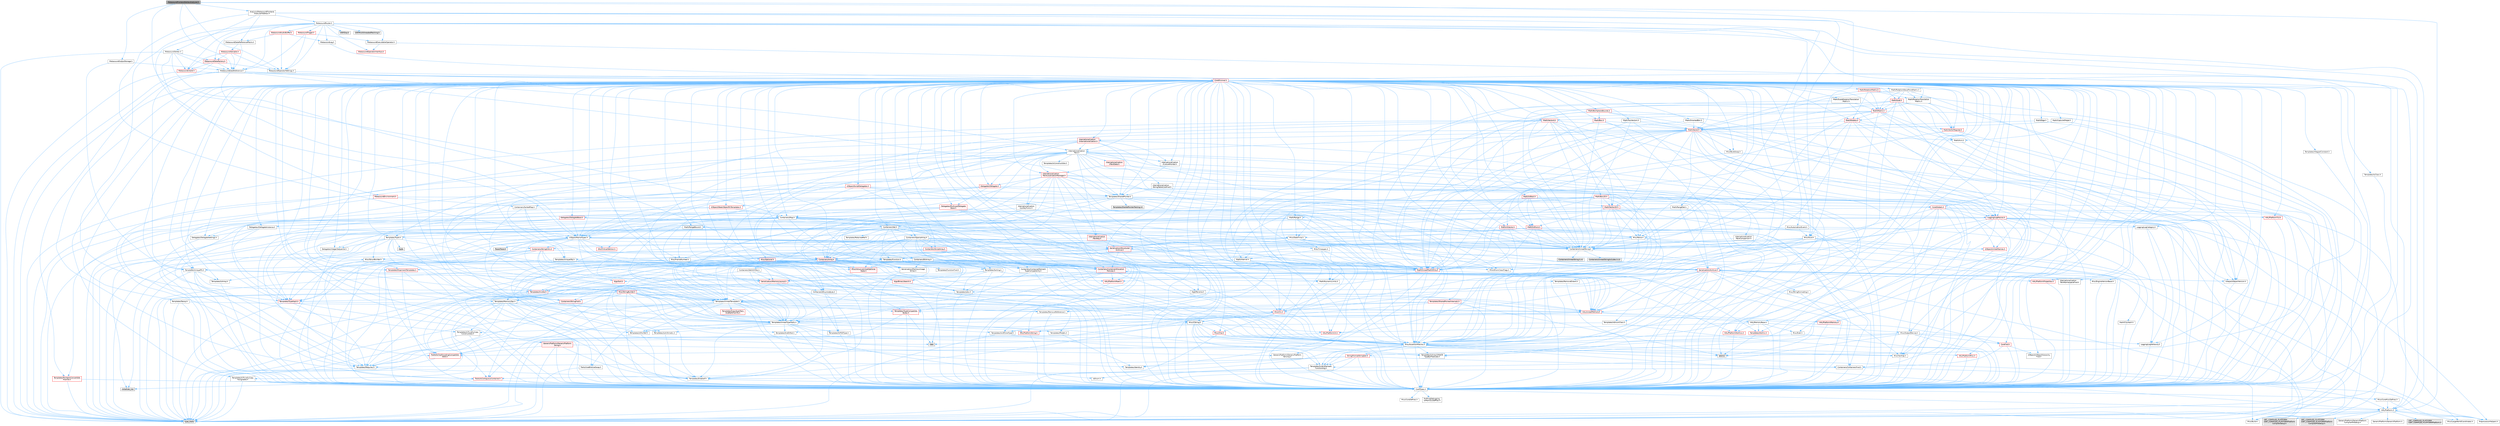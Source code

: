 digraph "MetasoundFrontendVertexAnalyzer.h"
{
 // INTERACTIVE_SVG=YES
 // LATEX_PDF_SIZE
  bgcolor="transparent";
  edge [fontname=Helvetica,fontsize=10,labelfontname=Helvetica,labelfontsize=10];
  node [fontname=Helvetica,fontsize=10,shape=box,height=0.2,width=0.4];
  Node1 [id="Node000001",label="MetasoundFrontendVertexAnalyzer.h",height=0.2,width=0.4,color="gray40", fillcolor="grey60", style="filled", fontcolor="black",tooltip=" "];
  Node1 -> Node2 [id="edge1_Node000001_Node000002",color="steelblue1",style="solid",tooltip=" "];
  Node2 [id="Node000002",label="Analysis/MetasoundFrontend\lAnalyzerAddress.h",height=0.2,width=0.4,color="grey40", fillcolor="white", style="filled",URL="$d0/dd8/MetasoundFrontendAnalyzerAddress_8h.html",tooltip=" "];
  Node2 -> Node3 [id="edge2_Node000002_Node000003",color="steelblue1",style="solid",tooltip=" "];
  Node3 [id="Node000003",label="Containers/UnrealString.h",height=0.2,width=0.4,color="grey40", fillcolor="white", style="filled",URL="$d5/dba/UnrealString_8h.html",tooltip=" "];
  Node3 -> Node4 [id="edge3_Node000003_Node000004",color="steelblue1",style="solid",tooltip=" "];
  Node4 [id="Node000004",label="Containers/UnrealStringIncludes.h.inl",height=0.2,width=0.4,color="grey60", fillcolor="#E0E0E0", style="filled",tooltip=" "];
  Node3 -> Node5 [id="edge4_Node000003_Node000005",color="steelblue1",style="solid",tooltip=" "];
  Node5 [id="Node000005",label="Containers/UnrealString.h.inl",height=0.2,width=0.4,color="grey60", fillcolor="#E0E0E0", style="filled",tooltip=" "];
  Node3 -> Node6 [id="edge5_Node000003_Node000006",color="steelblue1",style="solid",tooltip=" "];
  Node6 [id="Node000006",label="Misc/StringFormatArg.h",height=0.2,width=0.4,color="grey40", fillcolor="white", style="filled",URL="$d2/d16/StringFormatArg_8h.html",tooltip=" "];
  Node6 -> Node7 [id="edge6_Node000006_Node000007",color="steelblue1",style="solid",tooltip=" "];
  Node7 [id="Node000007",label="Containers/ContainersFwd.h",height=0.2,width=0.4,color="grey40", fillcolor="white", style="filled",URL="$d4/d0a/ContainersFwd_8h.html",tooltip=" "];
  Node7 -> Node8 [id="edge7_Node000007_Node000008",color="steelblue1",style="solid",tooltip=" "];
  Node8 [id="Node000008",label="HAL/Platform.h",height=0.2,width=0.4,color="grey40", fillcolor="white", style="filled",URL="$d9/dd0/Platform_8h.html",tooltip=" "];
  Node8 -> Node9 [id="edge8_Node000008_Node000009",color="steelblue1",style="solid",tooltip=" "];
  Node9 [id="Node000009",label="Misc/Build.h",height=0.2,width=0.4,color="grey40", fillcolor="white", style="filled",URL="$d3/dbb/Build_8h.html",tooltip=" "];
  Node8 -> Node10 [id="edge9_Node000008_Node000010",color="steelblue1",style="solid",tooltip=" "];
  Node10 [id="Node000010",label="Misc/LargeWorldCoordinates.h",height=0.2,width=0.4,color="grey40", fillcolor="white", style="filled",URL="$d2/dcb/LargeWorldCoordinates_8h.html",tooltip=" "];
  Node8 -> Node11 [id="edge10_Node000008_Node000011",color="steelblue1",style="solid",tooltip=" "];
  Node11 [id="Node000011",label="type_traits",height=0.2,width=0.4,color="grey60", fillcolor="#E0E0E0", style="filled",tooltip=" "];
  Node8 -> Node12 [id="edge11_Node000008_Node000012",color="steelblue1",style="solid",tooltip=" "];
  Node12 [id="Node000012",label="PreprocessorHelpers.h",height=0.2,width=0.4,color="grey40", fillcolor="white", style="filled",URL="$db/ddb/PreprocessorHelpers_8h.html",tooltip=" "];
  Node8 -> Node13 [id="edge12_Node000008_Node000013",color="steelblue1",style="solid",tooltip=" "];
  Node13 [id="Node000013",label="UBT_COMPILED_PLATFORM\l/UBT_COMPILED_PLATFORMPlatform\lCompilerPreSetup.h",height=0.2,width=0.4,color="grey60", fillcolor="#E0E0E0", style="filled",tooltip=" "];
  Node8 -> Node14 [id="edge13_Node000008_Node000014",color="steelblue1",style="solid",tooltip=" "];
  Node14 [id="Node000014",label="GenericPlatform/GenericPlatform\lCompilerPreSetup.h",height=0.2,width=0.4,color="grey40", fillcolor="white", style="filled",URL="$d9/dc8/GenericPlatformCompilerPreSetup_8h.html",tooltip=" "];
  Node8 -> Node15 [id="edge14_Node000008_Node000015",color="steelblue1",style="solid",tooltip=" "];
  Node15 [id="Node000015",label="GenericPlatform/GenericPlatform.h",height=0.2,width=0.4,color="grey40", fillcolor="white", style="filled",URL="$d6/d84/GenericPlatform_8h.html",tooltip=" "];
  Node8 -> Node16 [id="edge15_Node000008_Node000016",color="steelblue1",style="solid",tooltip=" "];
  Node16 [id="Node000016",label="UBT_COMPILED_PLATFORM\l/UBT_COMPILED_PLATFORMPlatform.h",height=0.2,width=0.4,color="grey60", fillcolor="#E0E0E0", style="filled",tooltip=" "];
  Node8 -> Node17 [id="edge16_Node000008_Node000017",color="steelblue1",style="solid",tooltip=" "];
  Node17 [id="Node000017",label="UBT_COMPILED_PLATFORM\l/UBT_COMPILED_PLATFORMPlatform\lCompilerSetup.h",height=0.2,width=0.4,color="grey60", fillcolor="#E0E0E0", style="filled",tooltip=" "];
  Node7 -> Node18 [id="edge17_Node000007_Node000018",color="steelblue1",style="solid",tooltip=" "];
  Node18 [id="Node000018",label="CoreTypes.h",height=0.2,width=0.4,color="grey40", fillcolor="white", style="filled",URL="$dc/dec/CoreTypes_8h.html",tooltip=" "];
  Node18 -> Node8 [id="edge18_Node000018_Node000008",color="steelblue1",style="solid",tooltip=" "];
  Node18 -> Node19 [id="edge19_Node000018_Node000019",color="steelblue1",style="solid",tooltip=" "];
  Node19 [id="Node000019",label="ProfilingDebugging\l/UMemoryDefines.h",height=0.2,width=0.4,color="grey40", fillcolor="white", style="filled",URL="$d2/da2/UMemoryDefines_8h.html",tooltip=" "];
  Node18 -> Node20 [id="edge20_Node000018_Node000020",color="steelblue1",style="solid",tooltip=" "];
  Node20 [id="Node000020",label="Misc/CoreMiscDefines.h",height=0.2,width=0.4,color="grey40", fillcolor="white", style="filled",URL="$da/d38/CoreMiscDefines_8h.html",tooltip=" "];
  Node20 -> Node8 [id="edge21_Node000020_Node000008",color="steelblue1",style="solid",tooltip=" "];
  Node20 -> Node12 [id="edge22_Node000020_Node000012",color="steelblue1",style="solid",tooltip=" "];
  Node18 -> Node21 [id="edge23_Node000018_Node000021",color="steelblue1",style="solid",tooltip=" "];
  Node21 [id="Node000021",label="Misc/CoreDefines.h",height=0.2,width=0.4,color="grey40", fillcolor="white", style="filled",URL="$d3/dd2/CoreDefines_8h.html",tooltip=" "];
  Node7 -> Node22 [id="edge24_Node000007_Node000022",color="steelblue1",style="solid",tooltip=" "];
  Node22 [id="Node000022",label="Traits/IsContiguousContainer.h",height=0.2,width=0.4,color="red", fillcolor="#FFF0F0", style="filled",URL="$d5/d3c/IsContiguousContainer_8h.html",tooltip=" "];
  Node22 -> Node18 [id="edge25_Node000022_Node000018",color="steelblue1",style="solid",tooltip=" "];
  Node22 -> Node24 [id="edge26_Node000022_Node000024",color="steelblue1",style="solid",tooltip=" "];
  Node24 [id="Node000024",label="initializer_list",height=0.2,width=0.4,color="grey60", fillcolor="#E0E0E0", style="filled",tooltip=" "];
  Node2 -> Node8 [id="edge27_Node000002_Node000008",color="steelblue1",style="solid",tooltip=" "];
  Node2 -> Node25 [id="edge28_Node000002_Node000025",color="steelblue1",style="solid",tooltip=" "];
  Node25 [id="Node000025",label="MetasoundDataReferenceMacro.h",height=0.2,width=0.4,color="grey40", fillcolor="white", style="filled",URL="$d5/d33/MetasoundDataReferenceMacro_8h.html",tooltip=" "];
  Node25 -> Node26 [id="edge29_Node000025_Node000026",color="steelblue1",style="solid",tooltip=" "];
  Node26 [id="Node000026",label="MetasoundDataReference.h",height=0.2,width=0.4,color="grey40", fillcolor="white", style="filled",URL="$dc/d67/MetasoundDataReference_8h.html",tooltip=" "];
  Node26 -> Node11 [id="edge30_Node000026_Node000011",color="steelblue1",style="solid",tooltip=" "];
  Node26 -> Node3 [id="edge31_Node000026_Node000003",color="steelblue1",style="solid",tooltip=" "];
  Node26 -> Node8 [id="edge32_Node000026_Node000008",color="steelblue1",style="solid",tooltip=" "];
  Node26 -> Node27 [id="edge33_Node000026_Node000027",color="steelblue1",style="solid",tooltip=" "];
  Node27 [id="Node000027",label="Internationalization\l/Text.h",height=0.2,width=0.4,color="grey40", fillcolor="white", style="filled",URL="$d6/d35/Text_8h.html",tooltip=" "];
  Node27 -> Node18 [id="edge34_Node000027_Node000018",color="steelblue1",style="solid",tooltip=" "];
  Node27 -> Node28 [id="edge35_Node000027_Node000028",color="steelblue1",style="solid",tooltip=" "];
  Node28 [id="Node000028",label="HAL/PlatformAtomics.h",height=0.2,width=0.4,color="red", fillcolor="#FFF0F0", style="filled",URL="$d3/d36/PlatformAtomics_8h.html",tooltip=" "];
  Node28 -> Node18 [id="edge36_Node000028_Node000018",color="steelblue1",style="solid",tooltip=" "];
  Node27 -> Node31 [id="edge37_Node000027_Node000031",color="steelblue1",style="solid",tooltip=" "];
  Node31 [id="Node000031",label="Misc/AssertionMacros.h",height=0.2,width=0.4,color="grey40", fillcolor="white", style="filled",URL="$d0/dfa/AssertionMacros_8h.html",tooltip=" "];
  Node31 -> Node18 [id="edge38_Node000031_Node000018",color="steelblue1",style="solid",tooltip=" "];
  Node31 -> Node8 [id="edge39_Node000031_Node000008",color="steelblue1",style="solid",tooltip=" "];
  Node31 -> Node32 [id="edge40_Node000031_Node000032",color="steelblue1",style="solid",tooltip=" "];
  Node32 [id="Node000032",label="HAL/PlatformMisc.h",height=0.2,width=0.4,color="red", fillcolor="#FFF0F0", style="filled",URL="$d0/df5/PlatformMisc_8h.html",tooltip=" "];
  Node32 -> Node18 [id="edge41_Node000032_Node000018",color="steelblue1",style="solid",tooltip=" "];
  Node31 -> Node12 [id="edge42_Node000031_Node000012",color="steelblue1",style="solid",tooltip=" "];
  Node31 -> Node61 [id="edge43_Node000031_Node000061",color="steelblue1",style="solid",tooltip=" "];
  Node61 [id="Node000061",label="Templates/EnableIf.h",height=0.2,width=0.4,color="grey40", fillcolor="white", style="filled",URL="$d7/d60/EnableIf_8h.html",tooltip=" "];
  Node61 -> Node18 [id="edge44_Node000061_Node000018",color="steelblue1",style="solid",tooltip=" "];
  Node31 -> Node62 [id="edge45_Node000031_Node000062",color="steelblue1",style="solid",tooltip=" "];
  Node62 [id="Node000062",label="Templates/IsArrayOrRefOf\lTypeByPredicate.h",height=0.2,width=0.4,color="grey40", fillcolor="white", style="filled",URL="$d6/da1/IsArrayOrRefOfTypeByPredicate_8h.html",tooltip=" "];
  Node62 -> Node18 [id="edge46_Node000062_Node000018",color="steelblue1",style="solid",tooltip=" "];
  Node31 -> Node63 [id="edge47_Node000031_Node000063",color="steelblue1",style="solid",tooltip=" "];
  Node63 [id="Node000063",label="Templates/IsValidVariadic\lFunctionArg.h",height=0.2,width=0.4,color="grey40", fillcolor="white", style="filled",URL="$d0/dc8/IsValidVariadicFunctionArg_8h.html",tooltip=" "];
  Node63 -> Node18 [id="edge48_Node000063_Node000018",color="steelblue1",style="solid",tooltip=" "];
  Node63 -> Node64 [id="edge49_Node000063_Node000064",color="steelblue1",style="solid",tooltip=" "];
  Node64 [id="Node000064",label="IsEnum.h",height=0.2,width=0.4,color="grey40", fillcolor="white", style="filled",URL="$d4/de5/IsEnum_8h.html",tooltip=" "];
  Node63 -> Node11 [id="edge50_Node000063_Node000011",color="steelblue1",style="solid",tooltip=" "];
  Node31 -> Node65 [id="edge51_Node000031_Node000065",color="steelblue1",style="solid",tooltip=" "];
  Node65 [id="Node000065",label="Traits/IsCharEncodingCompatible\lWith.h",height=0.2,width=0.4,color="red", fillcolor="#FFF0F0", style="filled",URL="$df/dd1/IsCharEncodingCompatibleWith_8h.html",tooltip=" "];
  Node65 -> Node11 [id="edge52_Node000065_Node000011",color="steelblue1",style="solid",tooltip=" "];
  Node31 -> Node67 [id="edge53_Node000031_Node000067",color="steelblue1",style="solid",tooltip=" "];
  Node67 [id="Node000067",label="Misc/VarArgs.h",height=0.2,width=0.4,color="grey40", fillcolor="white", style="filled",URL="$d5/d6f/VarArgs_8h.html",tooltip=" "];
  Node67 -> Node18 [id="edge54_Node000067_Node000018",color="steelblue1",style="solid",tooltip=" "];
  Node31 -> Node68 [id="edge55_Node000031_Node000068",color="steelblue1",style="solid",tooltip=" "];
  Node68 [id="Node000068",label="String/FormatStringSan.h",height=0.2,width=0.4,color="red", fillcolor="#FFF0F0", style="filled",URL="$d3/d8b/FormatStringSan_8h.html",tooltip=" "];
  Node68 -> Node11 [id="edge56_Node000068_Node000011",color="steelblue1",style="solid",tooltip=" "];
  Node68 -> Node18 [id="edge57_Node000068_Node000018",color="steelblue1",style="solid",tooltip=" "];
  Node68 -> Node69 [id="edge58_Node000068_Node000069",color="steelblue1",style="solid",tooltip=" "];
  Node69 [id="Node000069",label="Templates/Requires.h",height=0.2,width=0.4,color="grey40", fillcolor="white", style="filled",URL="$dc/d96/Requires_8h.html",tooltip=" "];
  Node69 -> Node61 [id="edge59_Node000069_Node000061",color="steelblue1",style="solid",tooltip=" "];
  Node69 -> Node11 [id="edge60_Node000069_Node000011",color="steelblue1",style="solid",tooltip=" "];
  Node68 -> Node70 [id="edge61_Node000068_Node000070",color="steelblue1",style="solid",tooltip=" "];
  Node70 [id="Node000070",label="Templates/Identity.h",height=0.2,width=0.4,color="grey40", fillcolor="white", style="filled",URL="$d0/dd5/Identity_8h.html",tooltip=" "];
  Node68 -> Node63 [id="edge62_Node000068_Node000063",color="steelblue1",style="solid",tooltip=" "];
  Node68 -> Node7 [id="edge63_Node000068_Node000007",color="steelblue1",style="solid",tooltip=" "];
  Node31 -> Node74 [id="edge64_Node000031_Node000074",color="steelblue1",style="solid",tooltip=" "];
  Node74 [id="Node000074",label="atomic",height=0.2,width=0.4,color="grey60", fillcolor="#E0E0E0", style="filled",tooltip=" "];
  Node27 -> Node52 [id="edge65_Node000027_Node000052",color="steelblue1",style="solid",tooltip=" "];
  Node52 [id="Node000052",label="Misc/EnumClassFlags.h",height=0.2,width=0.4,color="grey40", fillcolor="white", style="filled",URL="$d8/de7/EnumClassFlags_8h.html",tooltip=" "];
  Node27 -> Node75 [id="edge66_Node000027_Node000075",color="steelblue1",style="solid",tooltip=" "];
  Node75 [id="Node000075",label="Templates/UnrealTypeTraits.h",height=0.2,width=0.4,color="grey40", fillcolor="white", style="filled",URL="$d2/d2d/UnrealTypeTraits_8h.html",tooltip=" "];
  Node75 -> Node18 [id="edge67_Node000075_Node000018",color="steelblue1",style="solid",tooltip=" "];
  Node75 -> Node76 [id="edge68_Node000075_Node000076",color="steelblue1",style="solid",tooltip=" "];
  Node76 [id="Node000076",label="Templates/IsPointer.h",height=0.2,width=0.4,color="grey40", fillcolor="white", style="filled",URL="$d7/d05/IsPointer_8h.html",tooltip=" "];
  Node76 -> Node18 [id="edge69_Node000076_Node000018",color="steelblue1",style="solid",tooltip=" "];
  Node75 -> Node31 [id="edge70_Node000075_Node000031",color="steelblue1",style="solid",tooltip=" "];
  Node75 -> Node77 [id="edge71_Node000075_Node000077",color="steelblue1",style="solid",tooltip=" "];
  Node77 [id="Node000077",label="Templates/AndOrNot.h",height=0.2,width=0.4,color="grey40", fillcolor="white", style="filled",URL="$db/d0a/AndOrNot_8h.html",tooltip=" "];
  Node77 -> Node18 [id="edge72_Node000077_Node000018",color="steelblue1",style="solid",tooltip=" "];
  Node75 -> Node61 [id="edge73_Node000075_Node000061",color="steelblue1",style="solid",tooltip=" "];
  Node75 -> Node78 [id="edge74_Node000075_Node000078",color="steelblue1",style="solid",tooltip=" "];
  Node78 [id="Node000078",label="Templates/IsArithmetic.h",height=0.2,width=0.4,color="grey40", fillcolor="white", style="filled",URL="$d2/d5d/IsArithmetic_8h.html",tooltip=" "];
  Node78 -> Node18 [id="edge75_Node000078_Node000018",color="steelblue1",style="solid",tooltip=" "];
  Node75 -> Node64 [id="edge76_Node000075_Node000064",color="steelblue1",style="solid",tooltip=" "];
  Node75 -> Node79 [id="edge77_Node000075_Node000079",color="steelblue1",style="solid",tooltip=" "];
  Node79 [id="Node000079",label="Templates/Models.h",height=0.2,width=0.4,color="grey40", fillcolor="white", style="filled",URL="$d3/d0c/Models_8h.html",tooltip=" "];
  Node79 -> Node70 [id="edge78_Node000079_Node000070",color="steelblue1",style="solid",tooltip=" "];
  Node75 -> Node80 [id="edge79_Node000075_Node000080",color="steelblue1",style="solid",tooltip=" "];
  Node80 [id="Node000080",label="Templates/IsPODType.h",height=0.2,width=0.4,color="grey40", fillcolor="white", style="filled",URL="$d7/db1/IsPODType_8h.html",tooltip=" "];
  Node80 -> Node18 [id="edge80_Node000080_Node000018",color="steelblue1",style="solid",tooltip=" "];
  Node75 -> Node81 [id="edge81_Node000075_Node000081",color="steelblue1",style="solid",tooltip=" "];
  Node81 [id="Node000081",label="Templates/IsUECoreType.h",height=0.2,width=0.4,color="grey40", fillcolor="white", style="filled",URL="$d1/db8/IsUECoreType_8h.html",tooltip=" "];
  Node81 -> Node18 [id="edge82_Node000081_Node000018",color="steelblue1",style="solid",tooltip=" "];
  Node81 -> Node11 [id="edge83_Node000081_Node000011",color="steelblue1",style="solid",tooltip=" "];
  Node75 -> Node82 [id="edge84_Node000075_Node000082",color="steelblue1",style="solid",tooltip=" "];
  Node82 [id="Node000082",label="Templates/IsTriviallyCopy\lConstructible.h",height=0.2,width=0.4,color="grey40", fillcolor="white", style="filled",URL="$d3/d78/IsTriviallyCopyConstructible_8h.html",tooltip=" "];
  Node82 -> Node18 [id="edge85_Node000082_Node000018",color="steelblue1",style="solid",tooltip=" "];
  Node82 -> Node11 [id="edge86_Node000082_Node000011",color="steelblue1",style="solid",tooltip=" "];
  Node27 -> Node83 [id="edge87_Node000027_Node000083",color="steelblue1",style="solid",tooltip=" "];
  Node83 [id="Node000083",label="Containers/Array.h",height=0.2,width=0.4,color="red", fillcolor="#FFF0F0", style="filled",URL="$df/dd0/Array_8h.html",tooltip=" "];
  Node83 -> Node18 [id="edge88_Node000083_Node000018",color="steelblue1",style="solid",tooltip=" "];
  Node83 -> Node31 [id="edge89_Node000083_Node000031",color="steelblue1",style="solid",tooltip=" "];
  Node83 -> Node84 [id="edge90_Node000083_Node000084",color="steelblue1",style="solid",tooltip=" "];
  Node84 [id="Node000084",label="Misc/IntrusiveUnsetOptional\lState.h",height=0.2,width=0.4,color="red", fillcolor="#FFF0F0", style="filled",URL="$d2/d0a/IntrusiveUnsetOptionalState_8h.html",tooltip=" "];
  Node83 -> Node88 [id="edge91_Node000083_Node000088",color="steelblue1",style="solid",tooltip=" "];
  Node88 [id="Node000088",label="HAL/UnrealMemory.h",height=0.2,width=0.4,color="red", fillcolor="#FFF0F0", style="filled",URL="$d9/d96/UnrealMemory_8h.html",tooltip=" "];
  Node88 -> Node18 [id="edge92_Node000088_Node000018",color="steelblue1",style="solid",tooltip=" "];
  Node88 -> Node92 [id="edge93_Node000088_Node000092",color="steelblue1",style="solid",tooltip=" "];
  Node92 [id="Node000092",label="HAL/MemoryBase.h",height=0.2,width=0.4,color="grey40", fillcolor="white", style="filled",URL="$d6/d9f/MemoryBase_8h.html",tooltip=" "];
  Node92 -> Node18 [id="edge94_Node000092_Node000018",color="steelblue1",style="solid",tooltip=" "];
  Node92 -> Node28 [id="edge95_Node000092_Node000028",color="steelblue1",style="solid",tooltip=" "];
  Node92 -> Node40 [id="edge96_Node000092_Node000040",color="steelblue1",style="solid",tooltip=" "];
  Node40 [id="Node000040",label="HAL/PlatformCrt.h",height=0.2,width=0.4,color="red", fillcolor="#FFF0F0", style="filled",URL="$d8/d75/PlatformCrt_8h.html",tooltip=" "];
  Node40 -> Node41 [id="edge97_Node000040_Node000041",color="steelblue1",style="solid",tooltip=" "];
  Node41 [id="Node000041",label="new",height=0.2,width=0.4,color="grey60", fillcolor="#E0E0E0", style="filled",tooltip=" "];
  Node92 -> Node93 [id="edge98_Node000092_Node000093",color="steelblue1",style="solid",tooltip=" "];
  Node93 [id="Node000093",label="Misc/Exec.h",height=0.2,width=0.4,color="grey40", fillcolor="white", style="filled",URL="$de/ddb/Exec_8h.html",tooltip=" "];
  Node93 -> Node18 [id="edge99_Node000093_Node000018",color="steelblue1",style="solid",tooltip=" "];
  Node93 -> Node31 [id="edge100_Node000093_Node000031",color="steelblue1",style="solid",tooltip=" "];
  Node92 -> Node94 [id="edge101_Node000092_Node000094",color="steelblue1",style="solid",tooltip=" "];
  Node94 [id="Node000094",label="Misc/OutputDevice.h",height=0.2,width=0.4,color="grey40", fillcolor="white", style="filled",URL="$d7/d32/OutputDevice_8h.html",tooltip=" "];
  Node94 -> Node36 [id="edge102_Node000094_Node000036",color="steelblue1",style="solid",tooltip=" "];
  Node36 [id="Node000036",label="CoreFwd.h",height=0.2,width=0.4,color="red", fillcolor="#FFF0F0", style="filled",URL="$d1/d1e/CoreFwd_8h.html",tooltip=" "];
  Node36 -> Node18 [id="edge103_Node000036_Node000018",color="steelblue1",style="solid",tooltip=" "];
  Node36 -> Node7 [id="edge104_Node000036_Node000007",color="steelblue1",style="solid",tooltip=" "];
  Node36 -> Node38 [id="edge105_Node000036_Node000038",color="steelblue1",style="solid",tooltip=" "];
  Node38 [id="Node000038",label="UObject/UObjectHierarchy\lFwd.h",height=0.2,width=0.4,color="grey40", fillcolor="white", style="filled",URL="$d3/d13/UObjectHierarchyFwd_8h.html",tooltip=" "];
  Node94 -> Node18 [id="edge106_Node000094_Node000018",color="steelblue1",style="solid",tooltip=" "];
  Node94 -> Node95 [id="edge107_Node000094_Node000095",color="steelblue1",style="solid",tooltip=" "];
  Node95 [id="Node000095",label="Logging/LogVerbosity.h",height=0.2,width=0.4,color="grey40", fillcolor="white", style="filled",URL="$d2/d8f/LogVerbosity_8h.html",tooltip=" "];
  Node95 -> Node18 [id="edge108_Node000095_Node000018",color="steelblue1",style="solid",tooltip=" "];
  Node94 -> Node67 [id="edge109_Node000094_Node000067",color="steelblue1",style="solid",tooltip=" "];
  Node94 -> Node62 [id="edge110_Node000094_Node000062",color="steelblue1",style="solid",tooltip=" "];
  Node94 -> Node63 [id="edge111_Node000094_Node000063",color="steelblue1",style="solid",tooltip=" "];
  Node94 -> Node65 [id="edge112_Node000094_Node000065",color="steelblue1",style="solid",tooltip=" "];
  Node92 -> Node96 [id="edge113_Node000092_Node000096",color="steelblue1",style="solid",tooltip=" "];
  Node96 [id="Node000096",label="Templates/Atomic.h",height=0.2,width=0.4,color="red", fillcolor="#FFF0F0", style="filled",URL="$d3/d91/Atomic_8h.html",tooltip=" "];
  Node96 -> Node74 [id="edge114_Node000096_Node000074",color="steelblue1",style="solid",tooltip=" "];
  Node88 -> Node103 [id="edge115_Node000088_Node000103",color="steelblue1",style="solid",tooltip=" "];
  Node103 [id="Node000103",label="HAL/PlatformMemory.h",height=0.2,width=0.4,color="red", fillcolor="#FFF0F0", style="filled",URL="$de/d68/PlatformMemory_8h.html",tooltip=" "];
  Node103 -> Node18 [id="edge116_Node000103_Node000018",color="steelblue1",style="solid",tooltip=" "];
  Node88 -> Node76 [id="edge117_Node000088_Node000076",color="steelblue1",style="solid",tooltip=" "];
  Node83 -> Node75 [id="edge118_Node000083_Node000075",color="steelblue1",style="solid",tooltip=" "];
  Node83 -> Node106 [id="edge119_Node000083_Node000106",color="steelblue1",style="solid",tooltip=" "];
  Node106 [id="Node000106",label="Templates/UnrealTemplate.h",height=0.2,width=0.4,color="grey40", fillcolor="white", style="filled",URL="$d4/d24/UnrealTemplate_8h.html",tooltip=" "];
  Node106 -> Node18 [id="edge120_Node000106_Node000018",color="steelblue1",style="solid",tooltip=" "];
  Node106 -> Node76 [id="edge121_Node000106_Node000076",color="steelblue1",style="solid",tooltip=" "];
  Node106 -> Node88 [id="edge122_Node000106_Node000088",color="steelblue1",style="solid",tooltip=" "];
  Node106 -> Node107 [id="edge123_Node000106_Node000107",color="steelblue1",style="solid",tooltip=" "];
  Node107 [id="Node000107",label="Templates/CopyQualifiers\lAndRefsFromTo.h",height=0.2,width=0.4,color="red", fillcolor="#FFF0F0", style="filled",URL="$d3/db3/CopyQualifiersAndRefsFromTo_8h.html",tooltip=" "];
  Node106 -> Node75 [id="edge124_Node000106_Node000075",color="steelblue1",style="solid",tooltip=" "];
  Node106 -> Node109 [id="edge125_Node000106_Node000109",color="steelblue1",style="solid",tooltip=" "];
  Node109 [id="Node000109",label="Templates/RemoveReference.h",height=0.2,width=0.4,color="grey40", fillcolor="white", style="filled",URL="$da/dbe/RemoveReference_8h.html",tooltip=" "];
  Node109 -> Node18 [id="edge126_Node000109_Node000018",color="steelblue1",style="solid",tooltip=" "];
  Node106 -> Node69 [id="edge127_Node000106_Node000069",color="steelblue1",style="solid",tooltip=" "];
  Node106 -> Node110 [id="edge128_Node000106_Node000110",color="steelblue1",style="solid",tooltip=" "];
  Node110 [id="Node000110",label="Templates/TypeCompatible\lBytes.h",height=0.2,width=0.4,color="red", fillcolor="#FFF0F0", style="filled",URL="$df/d0a/TypeCompatibleBytes_8h.html",tooltip=" "];
  Node110 -> Node18 [id="edge129_Node000110_Node000018",color="steelblue1",style="solid",tooltip=" "];
  Node110 -> Node41 [id="edge130_Node000110_Node000041",color="steelblue1",style="solid",tooltip=" "];
  Node110 -> Node11 [id="edge131_Node000110_Node000011",color="steelblue1",style="solid",tooltip=" "];
  Node106 -> Node70 [id="edge132_Node000106_Node000070",color="steelblue1",style="solid",tooltip=" "];
  Node106 -> Node22 [id="edge133_Node000106_Node000022",color="steelblue1",style="solid",tooltip=" "];
  Node106 -> Node111 [id="edge134_Node000106_Node000111",color="steelblue1",style="solid",tooltip=" "];
  Node111 [id="Node000111",label="Traits/UseBitwiseSwap.h",height=0.2,width=0.4,color="grey40", fillcolor="white", style="filled",URL="$db/df3/UseBitwiseSwap_8h.html",tooltip=" "];
  Node111 -> Node18 [id="edge135_Node000111_Node000018",color="steelblue1",style="solid",tooltip=" "];
  Node111 -> Node11 [id="edge136_Node000111_Node000011",color="steelblue1",style="solid",tooltip=" "];
  Node106 -> Node11 [id="edge137_Node000106_Node000011",color="steelblue1",style="solid",tooltip=" "];
  Node83 -> Node113 [id="edge138_Node000083_Node000113",color="steelblue1",style="solid",tooltip=" "];
  Node113 [id="Node000113",label="Containers/ContainerAllocation\lPolicies.h",height=0.2,width=0.4,color="red", fillcolor="#FFF0F0", style="filled",URL="$d7/dff/ContainerAllocationPolicies_8h.html",tooltip=" "];
  Node113 -> Node18 [id="edge139_Node000113_Node000018",color="steelblue1",style="solid",tooltip=" "];
  Node113 -> Node113 [id="edge140_Node000113_Node000113",color="steelblue1",style="solid",tooltip=" "];
  Node113 -> Node115 [id="edge141_Node000113_Node000115",color="steelblue1",style="solid",tooltip=" "];
  Node115 [id="Node000115",label="HAL/PlatformMath.h",height=0.2,width=0.4,color="red", fillcolor="#FFF0F0", style="filled",URL="$dc/d53/PlatformMath_8h.html",tooltip=" "];
  Node115 -> Node18 [id="edge142_Node000115_Node000018",color="steelblue1",style="solid",tooltip=" "];
  Node113 -> Node88 [id="edge143_Node000113_Node000088",color="steelblue1",style="solid",tooltip=" "];
  Node113 -> Node50 [id="edge144_Node000113_Node000050",color="steelblue1",style="solid",tooltip=" "];
  Node50 [id="Node000050",label="Math/NumericLimits.h",height=0.2,width=0.4,color="grey40", fillcolor="white", style="filled",URL="$df/d1b/NumericLimits_8h.html",tooltip=" "];
  Node50 -> Node18 [id="edge145_Node000050_Node000018",color="steelblue1",style="solid",tooltip=" "];
  Node113 -> Node31 [id="edge146_Node000113_Node000031",color="steelblue1",style="solid",tooltip=" "];
  Node113 -> Node124 [id="edge147_Node000113_Node000124",color="steelblue1",style="solid",tooltip=" "];
  Node124 [id="Node000124",label="Templates/MemoryOps.h",height=0.2,width=0.4,color="grey40", fillcolor="white", style="filled",URL="$db/dea/MemoryOps_8h.html",tooltip=" "];
  Node124 -> Node18 [id="edge148_Node000124_Node000018",color="steelblue1",style="solid",tooltip=" "];
  Node124 -> Node88 [id="edge149_Node000124_Node000088",color="steelblue1",style="solid",tooltip=" "];
  Node124 -> Node101 [id="edge150_Node000124_Node000101",color="steelblue1",style="solid",tooltip=" "];
  Node101 [id="Node000101",label="Templates/IsTriviallyCopy\lAssignable.h",height=0.2,width=0.4,color="grey40", fillcolor="white", style="filled",URL="$d2/df2/IsTriviallyCopyAssignable_8h.html",tooltip=" "];
  Node101 -> Node18 [id="edge151_Node000101_Node000018",color="steelblue1",style="solid",tooltip=" "];
  Node101 -> Node11 [id="edge152_Node000101_Node000011",color="steelblue1",style="solid",tooltip=" "];
  Node124 -> Node82 [id="edge153_Node000124_Node000082",color="steelblue1",style="solid",tooltip=" "];
  Node124 -> Node69 [id="edge154_Node000124_Node000069",color="steelblue1",style="solid",tooltip=" "];
  Node124 -> Node75 [id="edge155_Node000124_Node000075",color="steelblue1",style="solid",tooltip=" "];
  Node124 -> Node111 [id="edge156_Node000124_Node000111",color="steelblue1",style="solid",tooltip=" "];
  Node124 -> Node41 [id="edge157_Node000124_Node000041",color="steelblue1",style="solid",tooltip=" "];
  Node124 -> Node11 [id="edge158_Node000124_Node000011",color="steelblue1",style="solid",tooltip=" "];
  Node113 -> Node110 [id="edge159_Node000113_Node000110",color="steelblue1",style="solid",tooltip=" "];
  Node113 -> Node11 [id="edge160_Node000113_Node000011",color="steelblue1",style="solid",tooltip=" "];
  Node83 -> Node125 [id="edge161_Node000083_Node000125",color="steelblue1",style="solid",tooltip=" "];
  Node125 [id="Node000125",label="Containers/ContainerElement\lTypeCompatibility.h",height=0.2,width=0.4,color="grey40", fillcolor="white", style="filled",URL="$df/ddf/ContainerElementTypeCompatibility_8h.html",tooltip=" "];
  Node125 -> Node18 [id="edge162_Node000125_Node000018",color="steelblue1",style="solid",tooltip=" "];
  Node125 -> Node75 [id="edge163_Node000125_Node000075",color="steelblue1",style="solid",tooltip=" "];
  Node83 -> Node126 [id="edge164_Node000083_Node000126",color="steelblue1",style="solid",tooltip=" "];
  Node126 [id="Node000126",label="Serialization/Archive.h",height=0.2,width=0.4,color="red", fillcolor="#FFF0F0", style="filled",URL="$d7/d3b/Archive_8h.html",tooltip=" "];
  Node126 -> Node36 [id="edge165_Node000126_Node000036",color="steelblue1",style="solid",tooltip=" "];
  Node126 -> Node18 [id="edge166_Node000126_Node000018",color="steelblue1",style="solid",tooltip=" "];
  Node126 -> Node127 [id="edge167_Node000126_Node000127",color="steelblue1",style="solid",tooltip=" "];
  Node127 [id="Node000127",label="HAL/PlatformProperties.h",height=0.2,width=0.4,color="red", fillcolor="#FFF0F0", style="filled",URL="$d9/db0/PlatformProperties_8h.html",tooltip=" "];
  Node127 -> Node18 [id="edge168_Node000127_Node000018",color="steelblue1",style="solid",tooltip=" "];
  Node126 -> Node130 [id="edge169_Node000126_Node000130",color="steelblue1",style="solid",tooltip=" "];
  Node130 [id="Node000130",label="Internationalization\l/TextNamespaceFwd.h",height=0.2,width=0.4,color="grey40", fillcolor="white", style="filled",URL="$d8/d97/TextNamespaceFwd_8h.html",tooltip=" "];
  Node130 -> Node18 [id="edge170_Node000130_Node000018",color="steelblue1",style="solid",tooltip=" "];
  Node126 -> Node31 [id="edge171_Node000126_Node000031",color="steelblue1",style="solid",tooltip=" "];
  Node126 -> Node9 [id="edge172_Node000126_Node000009",color="steelblue1",style="solid",tooltip=" "];
  Node126 -> Node131 [id="edge173_Node000126_Node000131",color="steelblue1",style="solid",tooltip=" "];
  Node131 [id="Node000131",label="Misc/EngineVersionBase.h",height=0.2,width=0.4,color="grey40", fillcolor="white", style="filled",URL="$d5/d2b/EngineVersionBase_8h.html",tooltip=" "];
  Node131 -> Node18 [id="edge174_Node000131_Node000018",color="steelblue1",style="solid",tooltip=" "];
  Node126 -> Node67 [id="edge175_Node000126_Node000067",color="steelblue1",style="solid",tooltip=" "];
  Node126 -> Node61 [id="edge176_Node000126_Node000061",color="steelblue1",style="solid",tooltip=" "];
  Node126 -> Node62 [id="edge177_Node000126_Node000062",color="steelblue1",style="solid",tooltip=" "];
  Node126 -> Node134 [id="edge178_Node000126_Node000134",color="steelblue1",style="solid",tooltip=" "];
  Node134 [id="Node000134",label="Templates/IsEnumClass.h",height=0.2,width=0.4,color="grey40", fillcolor="white", style="filled",URL="$d7/d15/IsEnumClass_8h.html",tooltip=" "];
  Node134 -> Node18 [id="edge179_Node000134_Node000018",color="steelblue1",style="solid",tooltip=" "];
  Node134 -> Node77 [id="edge180_Node000134_Node000077",color="steelblue1",style="solid",tooltip=" "];
  Node126 -> Node63 [id="edge181_Node000126_Node000063",color="steelblue1",style="solid",tooltip=" "];
  Node126 -> Node106 [id="edge182_Node000126_Node000106",color="steelblue1",style="solid",tooltip=" "];
  Node126 -> Node65 [id="edge183_Node000126_Node000065",color="steelblue1",style="solid",tooltip=" "];
  Node126 -> Node135 [id="edge184_Node000126_Node000135",color="steelblue1",style="solid",tooltip=" "];
  Node135 [id="Node000135",label="UObject/ObjectVersion.h",height=0.2,width=0.4,color="grey40", fillcolor="white", style="filled",URL="$da/d63/ObjectVersion_8h.html",tooltip=" "];
  Node135 -> Node18 [id="edge185_Node000135_Node000018",color="steelblue1",style="solid",tooltip=" "];
  Node83 -> Node136 [id="edge186_Node000083_Node000136",color="steelblue1",style="solid",tooltip=" "];
  Node136 [id="Node000136",label="Serialization/MemoryImage\lWriter.h",height=0.2,width=0.4,color="grey40", fillcolor="white", style="filled",URL="$d0/d08/MemoryImageWriter_8h.html",tooltip=" "];
  Node136 -> Node18 [id="edge187_Node000136_Node000018",color="steelblue1",style="solid",tooltip=" "];
  Node136 -> Node137 [id="edge188_Node000136_Node000137",color="steelblue1",style="solid",tooltip=" "];
  Node137 [id="Node000137",label="Serialization/MemoryLayout.h",height=0.2,width=0.4,color="red", fillcolor="#FFF0F0", style="filled",URL="$d7/d66/MemoryLayout_8h.html",tooltip=" "];
  Node137 -> Node140 [id="edge189_Node000137_Node000140",color="steelblue1",style="solid",tooltip=" "];
  Node140 [id="Node000140",label="Containers/EnumAsByte.h",height=0.2,width=0.4,color="grey40", fillcolor="white", style="filled",URL="$d6/d9a/EnumAsByte_8h.html",tooltip=" "];
  Node140 -> Node18 [id="edge190_Node000140_Node000018",color="steelblue1",style="solid",tooltip=" "];
  Node140 -> Node80 [id="edge191_Node000140_Node000080",color="steelblue1",style="solid",tooltip=" "];
  Node140 -> Node141 [id="edge192_Node000140_Node000141",color="steelblue1",style="solid",tooltip=" "];
  Node141 [id="Node000141",label="Templates/TypeHash.h",height=0.2,width=0.4,color="red", fillcolor="#FFF0F0", style="filled",URL="$d1/d62/TypeHash_8h.html",tooltip=" "];
  Node141 -> Node18 [id="edge193_Node000141_Node000018",color="steelblue1",style="solid",tooltip=" "];
  Node141 -> Node69 [id="edge194_Node000141_Node000069",color="steelblue1",style="solid",tooltip=" "];
  Node141 -> Node142 [id="edge195_Node000141_Node000142",color="steelblue1",style="solid",tooltip=" "];
  Node142 [id="Node000142",label="Misc/Crc.h",height=0.2,width=0.4,color="red", fillcolor="#FFF0F0", style="filled",URL="$d4/dd2/Crc_8h.html",tooltip=" "];
  Node142 -> Node18 [id="edge196_Node000142_Node000018",color="steelblue1",style="solid",tooltip=" "];
  Node142 -> Node90 [id="edge197_Node000142_Node000090",color="steelblue1",style="solid",tooltip=" "];
  Node90 [id="Node000090",label="HAL/PlatformString.h",height=0.2,width=0.4,color="red", fillcolor="#FFF0F0", style="filled",URL="$db/db5/PlatformString_8h.html",tooltip=" "];
  Node90 -> Node18 [id="edge198_Node000090_Node000018",color="steelblue1",style="solid",tooltip=" "];
  Node142 -> Node31 [id="edge199_Node000142_Node000031",color="steelblue1",style="solid",tooltip=" "];
  Node142 -> Node143 [id="edge200_Node000142_Node000143",color="steelblue1",style="solid",tooltip=" "];
  Node143 [id="Node000143",label="Misc/CString.h",height=0.2,width=0.4,color="grey40", fillcolor="white", style="filled",URL="$d2/d49/CString_8h.html",tooltip=" "];
  Node143 -> Node18 [id="edge201_Node000143_Node000018",color="steelblue1",style="solid",tooltip=" "];
  Node143 -> Node40 [id="edge202_Node000143_Node000040",color="steelblue1",style="solid",tooltip=" "];
  Node143 -> Node90 [id="edge203_Node000143_Node000090",color="steelblue1",style="solid",tooltip=" "];
  Node143 -> Node31 [id="edge204_Node000143_Node000031",color="steelblue1",style="solid",tooltip=" "];
  Node143 -> Node144 [id="edge205_Node000143_Node000144",color="steelblue1",style="solid",tooltip=" "];
  Node144 [id="Node000144",label="Misc/Char.h",height=0.2,width=0.4,color="red", fillcolor="#FFF0F0", style="filled",URL="$d0/d58/Char_8h.html",tooltip=" "];
  Node144 -> Node18 [id="edge206_Node000144_Node000018",color="steelblue1",style="solid",tooltip=" "];
  Node144 -> Node11 [id="edge207_Node000144_Node000011",color="steelblue1",style="solid",tooltip=" "];
  Node143 -> Node67 [id="edge208_Node000143_Node000067",color="steelblue1",style="solid",tooltip=" "];
  Node143 -> Node62 [id="edge209_Node000143_Node000062",color="steelblue1",style="solid",tooltip=" "];
  Node143 -> Node63 [id="edge210_Node000143_Node000063",color="steelblue1",style="solid",tooltip=" "];
  Node143 -> Node65 [id="edge211_Node000143_Node000065",color="steelblue1",style="solid",tooltip=" "];
  Node142 -> Node144 [id="edge212_Node000142_Node000144",color="steelblue1",style="solid",tooltip=" "];
  Node142 -> Node75 [id="edge213_Node000142_Node000075",color="steelblue1",style="solid",tooltip=" "];
  Node141 -> Node11 [id="edge214_Node000141_Node000011",color="steelblue1",style="solid",tooltip=" "];
  Node137 -> Node34 [id="edge215_Node000137_Node000034",color="steelblue1",style="solid",tooltip=" "];
  Node34 [id="Node000034",label="Containers/StringFwd.h",height=0.2,width=0.4,color="red", fillcolor="#FFF0F0", style="filled",URL="$df/d37/StringFwd_8h.html",tooltip=" "];
  Node34 -> Node18 [id="edge216_Node000034_Node000018",color="steelblue1",style="solid",tooltip=" "];
  Node34 -> Node22 [id="edge217_Node000034_Node000022",color="steelblue1",style="solid",tooltip=" "];
  Node137 -> Node88 [id="edge218_Node000137_Node000088",color="steelblue1",style="solid",tooltip=" "];
  Node137 -> Node61 [id="edge219_Node000137_Node000061",color="steelblue1",style="solid",tooltip=" "];
  Node137 -> Node79 [id="edge220_Node000137_Node000079",color="steelblue1",style="solid",tooltip=" "];
  Node137 -> Node106 [id="edge221_Node000137_Node000106",color="steelblue1",style="solid",tooltip=" "];
  Node83 -> Node152 [id="edge222_Node000083_Node000152",color="steelblue1",style="solid",tooltip=" "];
  Node152 [id="Node000152",label="Templates/Invoke.h",height=0.2,width=0.4,color="red", fillcolor="#FFF0F0", style="filled",URL="$d7/deb/Invoke_8h.html",tooltip=" "];
  Node152 -> Node18 [id="edge223_Node000152_Node000018",color="steelblue1",style="solid",tooltip=" "];
  Node152 -> Node106 [id="edge224_Node000152_Node000106",color="steelblue1",style="solid",tooltip=" "];
  Node152 -> Node11 [id="edge225_Node000152_Node000011",color="steelblue1",style="solid",tooltip=" "];
  Node83 -> Node157 [id="edge226_Node000083_Node000157",color="steelblue1",style="solid",tooltip=" "];
  Node157 [id="Node000157",label="Templates/Less.h",height=0.2,width=0.4,color="grey40", fillcolor="white", style="filled",URL="$de/dc8/Less_8h.html",tooltip=" "];
  Node157 -> Node18 [id="edge227_Node000157_Node000018",color="steelblue1",style="solid",tooltip=" "];
  Node157 -> Node106 [id="edge228_Node000157_Node000106",color="steelblue1",style="solid",tooltip=" "];
  Node83 -> Node69 [id="edge229_Node000083_Node000069",color="steelblue1",style="solid",tooltip=" "];
  Node83 -> Node165 [id="edge230_Node000083_Node000165",color="steelblue1",style="solid",tooltip=" "];
  Node165 [id="Node000165",label="Templates/Sorting.h",height=0.2,width=0.4,color="grey40", fillcolor="white", style="filled",URL="$d3/d9e/Sorting_8h.html",tooltip=" "];
  Node165 -> Node18 [id="edge231_Node000165_Node000018",color="steelblue1",style="solid",tooltip=" "];
  Node165 -> Node161 [id="edge232_Node000165_Node000161",color="steelblue1",style="solid",tooltip=" "];
  Node161 [id="Node000161",label="Algo/BinarySearch.h",height=0.2,width=0.4,color="red", fillcolor="#FFF0F0", style="filled",URL="$db/db4/BinarySearch_8h.html",tooltip=" "];
  Node161 -> Node152 [id="edge233_Node000161_Node000152",color="steelblue1",style="solid",tooltip=" "];
  Node161 -> Node157 [id="edge234_Node000161_Node000157",color="steelblue1",style="solid",tooltip=" "];
  Node165 -> Node166 [id="edge235_Node000165_Node000166",color="steelblue1",style="solid",tooltip=" "];
  Node166 [id="Node000166",label="Algo/Sort.h",height=0.2,width=0.4,color="red", fillcolor="#FFF0F0", style="filled",URL="$d1/d87/Sort_8h.html",tooltip=" "];
  Node165 -> Node115 [id="edge236_Node000165_Node000115",color="steelblue1",style="solid",tooltip=" "];
  Node165 -> Node157 [id="edge237_Node000165_Node000157",color="steelblue1",style="solid",tooltip=" "];
  Node83 -> Node169 [id="edge238_Node000083_Node000169",color="steelblue1",style="solid",tooltip=" "];
  Node169 [id="Node000169",label="Templates/AlignmentTemplates.h",height=0.2,width=0.4,color="red", fillcolor="#FFF0F0", style="filled",URL="$dd/d32/AlignmentTemplates_8h.html",tooltip=" "];
  Node169 -> Node18 [id="edge239_Node000169_Node000018",color="steelblue1",style="solid",tooltip=" "];
  Node169 -> Node76 [id="edge240_Node000169_Node000076",color="steelblue1",style="solid",tooltip=" "];
  Node83 -> Node11 [id="edge241_Node000083_Node000011",color="steelblue1",style="solid",tooltip=" "];
  Node27 -> Node3 [id="edge242_Node000027_Node000003",color="steelblue1",style="solid",tooltip=" "];
  Node27 -> Node170 [id="edge243_Node000027_Node000170",color="steelblue1",style="solid",tooltip=" "];
  Node170 [id="Node000170",label="Containers/SortedMap.h",height=0.2,width=0.4,color="grey40", fillcolor="white", style="filled",URL="$d1/dcf/SortedMap_8h.html",tooltip=" "];
  Node170 -> Node171 [id="edge244_Node000170_Node000171",color="steelblue1",style="solid",tooltip=" "];
  Node171 [id="Node000171",label="Containers/Map.h",height=0.2,width=0.4,color="grey40", fillcolor="white", style="filled",URL="$df/d79/Map_8h.html",tooltip=" "];
  Node171 -> Node18 [id="edge245_Node000171_Node000018",color="steelblue1",style="solid",tooltip=" "];
  Node171 -> Node172 [id="edge246_Node000171_Node000172",color="steelblue1",style="solid",tooltip=" "];
  Node172 [id="Node000172",label="Algo/Reverse.h",height=0.2,width=0.4,color="grey40", fillcolor="white", style="filled",URL="$d5/d93/Reverse_8h.html",tooltip=" "];
  Node172 -> Node18 [id="edge247_Node000172_Node000018",color="steelblue1",style="solid",tooltip=" "];
  Node172 -> Node106 [id="edge248_Node000172_Node000106",color="steelblue1",style="solid",tooltip=" "];
  Node171 -> Node125 [id="edge249_Node000171_Node000125",color="steelblue1",style="solid",tooltip=" "];
  Node171 -> Node173 [id="edge250_Node000171_Node000173",color="steelblue1",style="solid",tooltip=" "];
  Node173 [id="Node000173",label="Containers/Set.h",height=0.2,width=0.4,color="grey40", fillcolor="white", style="filled",URL="$d4/d45/Set_8h.html",tooltip=" "];
  Node173 -> Node113 [id="edge251_Node000173_Node000113",color="steelblue1",style="solid",tooltip=" "];
  Node173 -> Node125 [id="edge252_Node000173_Node000125",color="steelblue1",style="solid",tooltip=" "];
  Node173 -> Node174 [id="edge253_Node000173_Node000174",color="steelblue1",style="solid",tooltip=" "];
  Node174 [id="Node000174",label="Containers/SetUtilities.h",height=0.2,width=0.4,color="grey40", fillcolor="white", style="filled",URL="$dc/de5/SetUtilities_8h.html",tooltip=" "];
  Node174 -> Node18 [id="edge254_Node000174_Node000018",color="steelblue1",style="solid",tooltip=" "];
  Node174 -> Node137 [id="edge255_Node000174_Node000137",color="steelblue1",style="solid",tooltip=" "];
  Node174 -> Node124 [id="edge256_Node000174_Node000124",color="steelblue1",style="solid",tooltip=" "];
  Node174 -> Node75 [id="edge257_Node000174_Node000075",color="steelblue1",style="solid",tooltip=" "];
  Node173 -> Node175 [id="edge258_Node000173_Node000175",color="steelblue1",style="solid",tooltip=" "];
  Node175 [id="Node000175",label="Containers/SparseArray.h",height=0.2,width=0.4,color="grey40", fillcolor="white", style="filled",URL="$d5/dbf/SparseArray_8h.html",tooltip=" "];
  Node175 -> Node18 [id="edge259_Node000175_Node000018",color="steelblue1",style="solid",tooltip=" "];
  Node175 -> Node31 [id="edge260_Node000175_Node000031",color="steelblue1",style="solid",tooltip=" "];
  Node175 -> Node88 [id="edge261_Node000175_Node000088",color="steelblue1",style="solid",tooltip=" "];
  Node175 -> Node75 [id="edge262_Node000175_Node000075",color="steelblue1",style="solid",tooltip=" "];
  Node175 -> Node106 [id="edge263_Node000175_Node000106",color="steelblue1",style="solid",tooltip=" "];
  Node175 -> Node113 [id="edge264_Node000175_Node000113",color="steelblue1",style="solid",tooltip=" "];
  Node175 -> Node157 [id="edge265_Node000175_Node000157",color="steelblue1",style="solid",tooltip=" "];
  Node175 -> Node83 [id="edge266_Node000175_Node000083",color="steelblue1",style="solid",tooltip=" "];
  Node175 -> Node168 [id="edge267_Node000175_Node000168",color="steelblue1",style="solid",tooltip=" "];
  Node168 [id="Node000168",label="Math/UnrealMathUtility.h",height=0.2,width=0.4,color="red", fillcolor="#FFF0F0", style="filled",URL="$db/db8/UnrealMathUtility_8h.html",tooltip=" "];
  Node168 -> Node18 [id="edge268_Node000168_Node000018",color="steelblue1",style="solid",tooltip=" "];
  Node168 -> Node31 [id="edge269_Node000168_Node000031",color="steelblue1",style="solid",tooltip=" "];
  Node168 -> Node115 [id="edge270_Node000168_Node000115",color="steelblue1",style="solid",tooltip=" "];
  Node168 -> Node70 [id="edge271_Node000168_Node000070",color="steelblue1",style="solid",tooltip=" "];
  Node168 -> Node69 [id="edge272_Node000168_Node000069",color="steelblue1",style="solid",tooltip=" "];
  Node175 -> Node176 [id="edge273_Node000175_Node000176",color="steelblue1",style="solid",tooltip=" "];
  Node176 [id="Node000176",label="Containers/ScriptArray.h",height=0.2,width=0.4,color="red", fillcolor="#FFF0F0", style="filled",URL="$dc/daf/ScriptArray_8h.html",tooltip=" "];
  Node176 -> Node18 [id="edge274_Node000176_Node000018",color="steelblue1",style="solid",tooltip=" "];
  Node176 -> Node31 [id="edge275_Node000176_Node000031",color="steelblue1",style="solid",tooltip=" "];
  Node176 -> Node88 [id="edge276_Node000176_Node000088",color="steelblue1",style="solid",tooltip=" "];
  Node176 -> Node113 [id="edge277_Node000176_Node000113",color="steelblue1",style="solid",tooltip=" "];
  Node176 -> Node83 [id="edge278_Node000176_Node000083",color="steelblue1",style="solid",tooltip=" "];
  Node176 -> Node24 [id="edge279_Node000176_Node000024",color="steelblue1",style="solid",tooltip=" "];
  Node175 -> Node177 [id="edge280_Node000175_Node000177",color="steelblue1",style="solid",tooltip=" "];
  Node177 [id="Node000177",label="Containers/BitArray.h",height=0.2,width=0.4,color="grey40", fillcolor="white", style="filled",URL="$d1/de4/BitArray_8h.html",tooltip=" "];
  Node177 -> Node113 [id="edge281_Node000177_Node000113",color="steelblue1",style="solid",tooltip=" "];
  Node177 -> Node18 [id="edge282_Node000177_Node000018",color="steelblue1",style="solid",tooltip=" "];
  Node177 -> Node28 [id="edge283_Node000177_Node000028",color="steelblue1",style="solid",tooltip=" "];
  Node177 -> Node88 [id="edge284_Node000177_Node000088",color="steelblue1",style="solid",tooltip=" "];
  Node177 -> Node168 [id="edge285_Node000177_Node000168",color="steelblue1",style="solid",tooltip=" "];
  Node177 -> Node31 [id="edge286_Node000177_Node000031",color="steelblue1",style="solid",tooltip=" "];
  Node177 -> Node52 [id="edge287_Node000177_Node000052",color="steelblue1",style="solid",tooltip=" "];
  Node177 -> Node126 [id="edge288_Node000177_Node000126",color="steelblue1",style="solid",tooltip=" "];
  Node177 -> Node136 [id="edge289_Node000177_Node000136",color="steelblue1",style="solid",tooltip=" "];
  Node177 -> Node137 [id="edge290_Node000177_Node000137",color="steelblue1",style="solid",tooltip=" "];
  Node177 -> Node61 [id="edge291_Node000177_Node000061",color="steelblue1",style="solid",tooltip=" "];
  Node177 -> Node152 [id="edge292_Node000177_Node000152",color="steelblue1",style="solid",tooltip=" "];
  Node177 -> Node106 [id="edge293_Node000177_Node000106",color="steelblue1",style="solid",tooltip=" "];
  Node177 -> Node75 [id="edge294_Node000177_Node000075",color="steelblue1",style="solid",tooltip=" "];
  Node175 -> Node178 [id="edge295_Node000175_Node000178",color="steelblue1",style="solid",tooltip=" "];
  Node178 [id="Node000178",label="Serialization/Structured\lArchive.h",height=0.2,width=0.4,color="red", fillcolor="#FFF0F0", style="filled",URL="$d9/d1e/StructuredArchive_8h.html",tooltip=" "];
  Node178 -> Node83 [id="edge296_Node000178_Node000083",color="steelblue1",style="solid",tooltip=" "];
  Node178 -> Node113 [id="edge297_Node000178_Node000113",color="steelblue1",style="solid",tooltip=" "];
  Node178 -> Node18 [id="edge298_Node000178_Node000018",color="steelblue1",style="solid",tooltip=" "];
  Node178 -> Node9 [id="edge299_Node000178_Node000009",color="steelblue1",style="solid",tooltip=" "];
  Node178 -> Node126 [id="edge300_Node000178_Node000126",color="steelblue1",style="solid",tooltip=" "];
  Node178 -> Node189 [id="edge301_Node000178_Node000189",color="steelblue1",style="solid",tooltip=" "];
  Node189 [id="Node000189",label="Templates/UniqueObj.h",height=0.2,width=0.4,color="grey40", fillcolor="white", style="filled",URL="$da/d95/UniqueObj_8h.html",tooltip=" "];
  Node189 -> Node18 [id="edge302_Node000189_Node000018",color="steelblue1",style="solid",tooltip=" "];
  Node189 -> Node190 [id="edge303_Node000189_Node000190",color="steelblue1",style="solid",tooltip=" "];
  Node190 [id="Node000190",label="Templates/UniquePtr.h",height=0.2,width=0.4,color="grey40", fillcolor="white", style="filled",URL="$de/d1a/UniquePtr_8h.html",tooltip=" "];
  Node190 -> Node18 [id="edge304_Node000190_Node000018",color="steelblue1",style="solid",tooltip=" "];
  Node190 -> Node106 [id="edge305_Node000190_Node000106",color="steelblue1",style="solid",tooltip=" "];
  Node190 -> Node191 [id="edge306_Node000190_Node000191",color="steelblue1",style="solid",tooltip=" "];
  Node191 [id="Node000191",label="Templates/IsArray.h",height=0.2,width=0.4,color="grey40", fillcolor="white", style="filled",URL="$d8/d8d/IsArray_8h.html",tooltip=" "];
  Node191 -> Node18 [id="edge307_Node000191_Node000018",color="steelblue1",style="solid",tooltip=" "];
  Node190 -> Node192 [id="edge308_Node000190_Node000192",color="steelblue1",style="solid",tooltip=" "];
  Node192 [id="Node000192",label="Templates/RemoveExtent.h",height=0.2,width=0.4,color="grey40", fillcolor="white", style="filled",URL="$dc/de9/RemoveExtent_8h.html",tooltip=" "];
  Node192 -> Node18 [id="edge309_Node000192_Node000018",color="steelblue1",style="solid",tooltip=" "];
  Node190 -> Node69 [id="edge310_Node000190_Node000069",color="steelblue1",style="solid",tooltip=" "];
  Node190 -> Node137 [id="edge311_Node000190_Node000137",color="steelblue1",style="solid",tooltip=" "];
  Node190 -> Node11 [id="edge312_Node000190_Node000011",color="steelblue1",style="solid",tooltip=" "];
  Node175 -> Node136 [id="edge313_Node000175_Node000136",color="steelblue1",style="solid",tooltip=" "];
  Node175 -> Node3 [id="edge314_Node000175_Node000003",color="steelblue1",style="solid",tooltip=" "];
  Node175 -> Node84 [id="edge315_Node000175_Node000084",color="steelblue1",style="solid",tooltip=" "];
  Node173 -> Node7 [id="edge316_Node000173_Node000007",color="steelblue1",style="solid",tooltip=" "];
  Node173 -> Node168 [id="edge317_Node000173_Node000168",color="steelblue1",style="solid",tooltip=" "];
  Node173 -> Node31 [id="edge318_Node000173_Node000031",color="steelblue1",style="solid",tooltip=" "];
  Node173 -> Node194 [id="edge319_Node000173_Node000194",color="steelblue1",style="solid",tooltip=" "];
  Node194 [id="Node000194",label="Misc/StructBuilder.h",height=0.2,width=0.4,color="grey40", fillcolor="white", style="filled",URL="$d9/db3/StructBuilder_8h.html",tooltip=" "];
  Node194 -> Node18 [id="edge320_Node000194_Node000018",color="steelblue1",style="solid",tooltip=" "];
  Node194 -> Node168 [id="edge321_Node000194_Node000168",color="steelblue1",style="solid",tooltip=" "];
  Node194 -> Node169 [id="edge322_Node000194_Node000169",color="steelblue1",style="solid",tooltip=" "];
  Node173 -> Node136 [id="edge323_Node000173_Node000136",color="steelblue1",style="solid",tooltip=" "];
  Node173 -> Node178 [id="edge324_Node000173_Node000178",color="steelblue1",style="solid",tooltip=" "];
  Node173 -> Node195 [id="edge325_Node000173_Node000195",color="steelblue1",style="solid",tooltip=" "];
  Node195 [id="Node000195",label="Templates/Function.h",height=0.2,width=0.4,color="grey40", fillcolor="white", style="filled",URL="$df/df5/Function_8h.html",tooltip=" "];
  Node195 -> Node18 [id="edge326_Node000195_Node000018",color="steelblue1",style="solid",tooltip=" "];
  Node195 -> Node31 [id="edge327_Node000195_Node000031",color="steelblue1",style="solid",tooltip=" "];
  Node195 -> Node84 [id="edge328_Node000195_Node000084",color="steelblue1",style="solid",tooltip=" "];
  Node195 -> Node88 [id="edge329_Node000195_Node000088",color="steelblue1",style="solid",tooltip=" "];
  Node195 -> Node196 [id="edge330_Node000195_Node000196",color="steelblue1",style="solid",tooltip=" "];
  Node196 [id="Node000196",label="Templates/FunctionFwd.h",height=0.2,width=0.4,color="grey40", fillcolor="white", style="filled",URL="$d6/d54/FunctionFwd_8h.html",tooltip=" "];
  Node195 -> Node75 [id="edge331_Node000195_Node000075",color="steelblue1",style="solid",tooltip=" "];
  Node195 -> Node152 [id="edge332_Node000195_Node000152",color="steelblue1",style="solid",tooltip=" "];
  Node195 -> Node106 [id="edge333_Node000195_Node000106",color="steelblue1",style="solid",tooltip=" "];
  Node195 -> Node69 [id="edge334_Node000195_Node000069",color="steelblue1",style="solid",tooltip=" "];
  Node195 -> Node168 [id="edge335_Node000195_Node000168",color="steelblue1",style="solid",tooltip=" "];
  Node195 -> Node41 [id="edge336_Node000195_Node000041",color="steelblue1",style="solid",tooltip=" "];
  Node195 -> Node11 [id="edge337_Node000195_Node000011",color="steelblue1",style="solid",tooltip=" "];
  Node173 -> Node197 [id="edge338_Node000173_Node000197",color="steelblue1",style="solid",tooltip=" "];
  Node197 [id="Node000197",label="Templates/RetainedRef.h",height=0.2,width=0.4,color="grey40", fillcolor="white", style="filled",URL="$d1/dac/RetainedRef_8h.html",tooltip=" "];
  Node173 -> Node165 [id="edge339_Node000173_Node000165",color="steelblue1",style="solid",tooltip=" "];
  Node173 -> Node141 [id="edge340_Node000173_Node000141",color="steelblue1",style="solid",tooltip=" "];
  Node173 -> Node106 [id="edge341_Node000173_Node000106",color="steelblue1",style="solid",tooltip=" "];
  Node173 -> Node24 [id="edge342_Node000173_Node000024",color="steelblue1",style="solid",tooltip=" "];
  Node173 -> Node11 [id="edge343_Node000173_Node000011",color="steelblue1",style="solid",tooltip=" "];
  Node171 -> Node3 [id="edge344_Node000171_Node000003",color="steelblue1",style="solid",tooltip=" "];
  Node171 -> Node31 [id="edge345_Node000171_Node000031",color="steelblue1",style="solid",tooltip=" "];
  Node171 -> Node194 [id="edge346_Node000171_Node000194",color="steelblue1",style="solid",tooltip=" "];
  Node171 -> Node195 [id="edge347_Node000171_Node000195",color="steelblue1",style="solid",tooltip=" "];
  Node171 -> Node165 [id="edge348_Node000171_Node000165",color="steelblue1",style="solid",tooltip=" "];
  Node171 -> Node198 [id="edge349_Node000171_Node000198",color="steelblue1",style="solid",tooltip=" "];
  Node198 [id="Node000198",label="Templates/Tuple.h",height=0.2,width=0.4,color="grey40", fillcolor="white", style="filled",URL="$d2/d4f/Tuple_8h.html",tooltip=" "];
  Node198 -> Node18 [id="edge350_Node000198_Node000018",color="steelblue1",style="solid",tooltip=" "];
  Node198 -> Node106 [id="edge351_Node000198_Node000106",color="steelblue1",style="solid",tooltip=" "];
  Node198 -> Node199 [id="edge352_Node000198_Node000199",color="steelblue1",style="solid",tooltip=" "];
  Node199 [id="Node000199",label="Delegates/IntegerSequence.h",height=0.2,width=0.4,color="grey40", fillcolor="white", style="filled",URL="$d2/dcc/IntegerSequence_8h.html",tooltip=" "];
  Node199 -> Node18 [id="edge353_Node000199_Node000018",color="steelblue1",style="solid",tooltip=" "];
  Node198 -> Node152 [id="edge354_Node000198_Node000152",color="steelblue1",style="solid",tooltip=" "];
  Node198 -> Node178 [id="edge355_Node000198_Node000178",color="steelblue1",style="solid",tooltip=" "];
  Node198 -> Node137 [id="edge356_Node000198_Node000137",color="steelblue1",style="solid",tooltip=" "];
  Node198 -> Node69 [id="edge357_Node000198_Node000069",color="steelblue1",style="solid",tooltip=" "];
  Node198 -> Node141 [id="edge358_Node000198_Node000141",color="steelblue1",style="solid",tooltip=" "];
  Node198 -> Node200 [id="edge359_Node000198_Node000200",color="steelblue1",style="solid",tooltip=" "];
  Node200 [id="Node000200",label="tuple",height=0.2,width=0.4,color="grey60", fillcolor="#E0E0E0", style="filled",tooltip=" "];
  Node198 -> Node11 [id="edge360_Node000198_Node000011",color="steelblue1",style="solid",tooltip=" "];
  Node171 -> Node106 [id="edge361_Node000171_Node000106",color="steelblue1",style="solid",tooltip=" "];
  Node171 -> Node75 [id="edge362_Node000171_Node000075",color="steelblue1",style="solid",tooltip=" "];
  Node171 -> Node11 [id="edge363_Node000171_Node000011",color="steelblue1",style="solid",tooltip=" "];
  Node170 -> Node161 [id="edge364_Node000170_Node000161",color="steelblue1",style="solid",tooltip=" "];
  Node170 -> Node166 [id="edge365_Node000170_Node000166",color="steelblue1",style="solid",tooltip=" "];
  Node170 -> Node201 [id="edge366_Node000170_Node000201",color="steelblue1",style="solid",tooltip=" "];
  Node201 [id="Node000201",label="UObject/NameTypes.h",height=0.2,width=0.4,color="grey40", fillcolor="white", style="filled",URL="$d6/d35/NameTypes_8h.html",tooltip=" "];
  Node201 -> Node18 [id="edge367_Node000201_Node000018",color="steelblue1",style="solid",tooltip=" "];
  Node201 -> Node31 [id="edge368_Node000201_Node000031",color="steelblue1",style="solid",tooltip=" "];
  Node201 -> Node88 [id="edge369_Node000201_Node000088",color="steelblue1",style="solid",tooltip=" "];
  Node201 -> Node75 [id="edge370_Node000201_Node000075",color="steelblue1",style="solid",tooltip=" "];
  Node201 -> Node106 [id="edge371_Node000201_Node000106",color="steelblue1",style="solid",tooltip=" "];
  Node201 -> Node3 [id="edge372_Node000201_Node000003",color="steelblue1",style="solid",tooltip=" "];
  Node201 -> Node202 [id="edge373_Node000201_Node000202",color="steelblue1",style="solid",tooltip=" "];
  Node202 [id="Node000202",label="HAL/CriticalSection.h",height=0.2,width=0.4,color="red", fillcolor="#FFF0F0", style="filled",URL="$d6/d90/CriticalSection_8h.html",tooltip=" "];
  Node201 -> Node205 [id="edge374_Node000201_Node000205",color="steelblue1",style="solid",tooltip=" "];
  Node205 [id="Node000205",label="Containers/StringConv.h",height=0.2,width=0.4,color="red", fillcolor="#FFF0F0", style="filled",URL="$d3/ddf/StringConv_8h.html",tooltip=" "];
  Node205 -> Node18 [id="edge375_Node000205_Node000018",color="steelblue1",style="solid",tooltip=" "];
  Node205 -> Node31 [id="edge376_Node000205_Node000031",color="steelblue1",style="solid",tooltip=" "];
  Node205 -> Node113 [id="edge377_Node000205_Node000113",color="steelblue1",style="solid",tooltip=" "];
  Node205 -> Node83 [id="edge378_Node000205_Node000083",color="steelblue1",style="solid",tooltip=" "];
  Node205 -> Node143 [id="edge379_Node000205_Node000143",color="steelblue1",style="solid",tooltip=" "];
  Node205 -> Node191 [id="edge380_Node000205_Node000191",color="steelblue1",style="solid",tooltip=" "];
  Node205 -> Node106 [id="edge381_Node000205_Node000106",color="steelblue1",style="solid",tooltip=" "];
  Node205 -> Node75 [id="edge382_Node000205_Node000075",color="steelblue1",style="solid",tooltip=" "];
  Node205 -> Node65 [id="edge383_Node000205_Node000065",color="steelblue1",style="solid",tooltip=" "];
  Node205 -> Node22 [id="edge384_Node000205_Node000022",color="steelblue1",style="solid",tooltip=" "];
  Node205 -> Node11 [id="edge385_Node000205_Node000011",color="steelblue1",style="solid",tooltip=" "];
  Node201 -> Node34 [id="edge386_Node000201_Node000034",color="steelblue1",style="solid",tooltip=" "];
  Node201 -> Node206 [id="edge387_Node000201_Node000206",color="steelblue1",style="solid",tooltip=" "];
  Node206 [id="Node000206",label="UObject/UnrealNames.h",height=0.2,width=0.4,color="red", fillcolor="#FFF0F0", style="filled",URL="$d8/db1/UnrealNames_8h.html",tooltip=" "];
  Node206 -> Node18 [id="edge388_Node000206_Node000018",color="steelblue1",style="solid",tooltip=" "];
  Node201 -> Node96 [id="edge389_Node000201_Node000096",color="steelblue1",style="solid",tooltip=" "];
  Node201 -> Node137 [id="edge390_Node000201_Node000137",color="steelblue1",style="solid",tooltip=" "];
  Node201 -> Node84 [id="edge391_Node000201_Node000084",color="steelblue1",style="solid",tooltip=" "];
  Node201 -> Node208 [id="edge392_Node000201_Node000208",color="steelblue1",style="solid",tooltip=" "];
  Node208 [id="Node000208",label="Misc/StringBuilder.h",height=0.2,width=0.4,color="red", fillcolor="#FFF0F0", style="filled",URL="$d4/d52/StringBuilder_8h.html",tooltip=" "];
  Node208 -> Node34 [id="edge393_Node000208_Node000034",color="steelblue1",style="solid",tooltip=" "];
  Node208 -> Node18 [id="edge394_Node000208_Node000018",color="steelblue1",style="solid",tooltip=" "];
  Node208 -> Node90 [id="edge395_Node000208_Node000090",color="steelblue1",style="solid",tooltip=" "];
  Node208 -> Node88 [id="edge396_Node000208_Node000088",color="steelblue1",style="solid",tooltip=" "];
  Node208 -> Node31 [id="edge397_Node000208_Node000031",color="steelblue1",style="solid",tooltip=" "];
  Node208 -> Node143 [id="edge398_Node000208_Node000143",color="steelblue1",style="solid",tooltip=" "];
  Node208 -> Node61 [id="edge399_Node000208_Node000061",color="steelblue1",style="solid",tooltip=" "];
  Node208 -> Node62 [id="edge400_Node000208_Node000062",color="steelblue1",style="solid",tooltip=" "];
  Node208 -> Node63 [id="edge401_Node000208_Node000063",color="steelblue1",style="solid",tooltip=" "];
  Node208 -> Node69 [id="edge402_Node000208_Node000069",color="steelblue1",style="solid",tooltip=" "];
  Node208 -> Node106 [id="edge403_Node000208_Node000106",color="steelblue1",style="solid",tooltip=" "];
  Node208 -> Node75 [id="edge404_Node000208_Node000075",color="steelblue1",style="solid",tooltip=" "];
  Node208 -> Node65 [id="edge405_Node000208_Node000065",color="steelblue1",style="solid",tooltip=" "];
  Node208 -> Node22 [id="edge406_Node000208_Node000022",color="steelblue1",style="solid",tooltip=" "];
  Node208 -> Node11 [id="edge407_Node000208_Node000011",color="steelblue1",style="solid",tooltip=" "];
  Node201 -> Node60 [id="edge408_Node000201_Node000060",color="steelblue1",style="solid",tooltip=" "];
  Node60 [id="Node000060",label="Trace/Trace.h",height=0.2,width=0.4,color="grey60", fillcolor="#E0E0E0", style="filled",tooltip=" "];
  Node27 -> Node140 [id="edge409_Node000027_Node000140",color="steelblue1",style="solid",tooltip=" "];
  Node27 -> Node214 [id="edge410_Node000027_Node000214",color="steelblue1",style="solid",tooltip=" "];
  Node214 [id="Node000214",label="Templates/SharedPointer.h",height=0.2,width=0.4,color="grey40", fillcolor="white", style="filled",URL="$d2/d17/SharedPointer_8h.html",tooltip=" "];
  Node214 -> Node18 [id="edge411_Node000214_Node000018",color="steelblue1",style="solid",tooltip=" "];
  Node214 -> Node84 [id="edge412_Node000214_Node000084",color="steelblue1",style="solid",tooltip=" "];
  Node214 -> Node215 [id="edge413_Node000214_Node000215",color="steelblue1",style="solid",tooltip=" "];
  Node215 [id="Node000215",label="Templates/PointerIsConvertible\lFromTo.h",height=0.2,width=0.4,color="red", fillcolor="#FFF0F0", style="filled",URL="$d6/d65/PointerIsConvertibleFromTo_8h.html",tooltip=" "];
  Node215 -> Node18 [id="edge414_Node000215_Node000018",color="steelblue1",style="solid",tooltip=" "];
  Node215 -> Node11 [id="edge415_Node000215_Node000011",color="steelblue1",style="solid",tooltip=" "];
  Node214 -> Node31 [id="edge416_Node000214_Node000031",color="steelblue1",style="solid",tooltip=" "];
  Node214 -> Node88 [id="edge417_Node000214_Node000088",color="steelblue1",style="solid",tooltip=" "];
  Node214 -> Node83 [id="edge418_Node000214_Node000083",color="steelblue1",style="solid",tooltip=" "];
  Node214 -> Node171 [id="edge419_Node000214_Node000171",color="steelblue1",style="solid",tooltip=" "];
  Node214 -> Node216 [id="edge420_Node000214_Node000216",color="steelblue1",style="solid",tooltip=" "];
  Node216 [id="Node000216",label="CoreGlobals.h",height=0.2,width=0.4,color="red", fillcolor="#FFF0F0", style="filled",URL="$d5/d8c/CoreGlobals_8h.html",tooltip=" "];
  Node216 -> Node3 [id="edge421_Node000216_Node000003",color="steelblue1",style="solid",tooltip=" "];
  Node216 -> Node18 [id="edge422_Node000216_Node000018",color="steelblue1",style="solid",tooltip=" "];
  Node216 -> Node217 [id="edge423_Node000216_Node000217",color="steelblue1",style="solid",tooltip=" "];
  Node217 [id="Node000217",label="HAL/PlatformTLS.h",height=0.2,width=0.4,color="red", fillcolor="#FFF0F0", style="filled",URL="$d0/def/PlatformTLS_8h.html",tooltip=" "];
  Node217 -> Node18 [id="edge424_Node000217_Node000018",color="steelblue1",style="solid",tooltip=" "];
  Node216 -> Node220 [id="edge425_Node000216_Node000220",color="steelblue1",style="solid",tooltip=" "];
  Node220 [id="Node000220",label="Logging/LogMacros.h",height=0.2,width=0.4,color="red", fillcolor="#FFF0F0", style="filled",URL="$d0/d16/LogMacros_8h.html",tooltip=" "];
  Node220 -> Node3 [id="edge426_Node000220_Node000003",color="steelblue1",style="solid",tooltip=" "];
  Node220 -> Node18 [id="edge427_Node000220_Node000018",color="steelblue1",style="solid",tooltip=" "];
  Node220 -> Node12 [id="edge428_Node000220_Node000012",color="steelblue1",style="solid",tooltip=" "];
  Node220 -> Node221 [id="edge429_Node000220_Node000221",color="steelblue1",style="solid",tooltip=" "];
  Node221 [id="Node000221",label="Logging/LogCategory.h",height=0.2,width=0.4,color="grey40", fillcolor="white", style="filled",URL="$d9/d36/LogCategory_8h.html",tooltip=" "];
  Node221 -> Node18 [id="edge430_Node000221_Node000018",color="steelblue1",style="solid",tooltip=" "];
  Node221 -> Node95 [id="edge431_Node000221_Node000095",color="steelblue1",style="solid",tooltip=" "];
  Node221 -> Node201 [id="edge432_Node000221_Node000201",color="steelblue1",style="solid",tooltip=" "];
  Node220 -> Node95 [id="edge433_Node000220_Node000095",color="steelblue1",style="solid",tooltip=" "];
  Node220 -> Node31 [id="edge434_Node000220_Node000031",color="steelblue1",style="solid",tooltip=" "];
  Node220 -> Node9 [id="edge435_Node000220_Node000009",color="steelblue1",style="solid",tooltip=" "];
  Node220 -> Node67 [id="edge436_Node000220_Node000067",color="steelblue1",style="solid",tooltip=" "];
  Node220 -> Node68 [id="edge437_Node000220_Node000068",color="steelblue1",style="solid",tooltip=" "];
  Node220 -> Node61 [id="edge438_Node000220_Node000061",color="steelblue1",style="solid",tooltip=" "];
  Node220 -> Node62 [id="edge439_Node000220_Node000062",color="steelblue1",style="solid",tooltip=" "];
  Node220 -> Node63 [id="edge440_Node000220_Node000063",color="steelblue1",style="solid",tooltip=" "];
  Node220 -> Node65 [id="edge441_Node000220_Node000065",color="steelblue1",style="solid",tooltip=" "];
  Node220 -> Node11 [id="edge442_Node000220_Node000011",color="steelblue1",style="solid",tooltip=" "];
  Node216 -> Node9 [id="edge443_Node000216_Node000009",color="steelblue1",style="solid",tooltip=" "];
  Node216 -> Node52 [id="edge444_Node000216_Node000052",color="steelblue1",style="solid",tooltip=" "];
  Node216 -> Node94 [id="edge445_Node000216_Node000094",color="steelblue1",style="solid",tooltip=" "];
  Node216 -> Node96 [id="edge446_Node000216_Node000096",color="steelblue1",style="solid",tooltip=" "];
  Node216 -> Node201 [id="edge447_Node000216_Node000201",color="steelblue1",style="solid",tooltip=" "];
  Node216 -> Node74 [id="edge448_Node000216_Node000074",color="steelblue1",style="solid",tooltip=" "];
  Node214 -> Node224 [id="edge449_Node000214_Node000224",color="steelblue1",style="solid",tooltip=" "];
  Node224 [id="Node000224",label="Templates/SharedPointerInternals.h",height=0.2,width=0.4,color="red", fillcolor="#FFF0F0", style="filled",URL="$de/d3a/SharedPointerInternals_8h.html",tooltip=" "];
  Node224 -> Node18 [id="edge450_Node000224_Node000018",color="steelblue1",style="solid",tooltip=" "];
  Node224 -> Node88 [id="edge451_Node000224_Node000088",color="steelblue1",style="solid",tooltip=" "];
  Node224 -> Node31 [id="edge452_Node000224_Node000031",color="steelblue1",style="solid",tooltip=" "];
  Node224 -> Node109 [id="edge453_Node000224_Node000109",color="steelblue1",style="solid",tooltip=" "];
  Node224 -> Node110 [id="edge454_Node000224_Node000110",color="steelblue1",style="solid",tooltip=" "];
  Node224 -> Node74 [id="edge455_Node000224_Node000074",color="steelblue1",style="solid",tooltip=" "];
  Node224 -> Node11 [id="edge456_Node000224_Node000011",color="steelblue1",style="solid",tooltip=" "];
  Node214 -> Node227 [id="edge457_Node000214_Node000227",color="steelblue1",style="solid",tooltip=" "];
  Node227 [id="Node000227",label="Templates/SharedPointerTesting.inl",height=0.2,width=0.4,color="grey60", fillcolor="#E0E0E0", style="filled",tooltip=" "];
  Node27 -> Node228 [id="edge458_Node000027_Node000228",color="steelblue1",style="solid",tooltip=" "];
  Node228 [id="Node000228",label="Internationalization\l/TextKey.h",height=0.2,width=0.4,color="red", fillcolor="#FFF0F0", style="filled",URL="$d8/d4a/TextKey_8h.html",tooltip=" "];
  Node228 -> Node18 [id="edge459_Node000228_Node000018",color="steelblue1",style="solid",tooltip=" "];
  Node228 -> Node141 [id="edge460_Node000228_Node000141",color="steelblue1",style="solid",tooltip=" "];
  Node228 -> Node205 [id="edge461_Node000228_Node000205",color="steelblue1",style="solid",tooltip=" "];
  Node228 -> Node3 [id="edge462_Node000228_Node000003",color="steelblue1",style="solid",tooltip=" "];
  Node228 -> Node178 [id="edge463_Node000228_Node000178",color="steelblue1",style="solid",tooltip=" "];
  Node27 -> Node229 [id="edge464_Node000027_Node000229",color="steelblue1",style="solid",tooltip=" "];
  Node229 [id="Node000229",label="Internationalization\l/LocKeyFuncs.h",height=0.2,width=0.4,color="grey40", fillcolor="white", style="filled",URL="$dd/d46/LocKeyFuncs_8h.html",tooltip=" "];
  Node229 -> Node18 [id="edge465_Node000229_Node000018",color="steelblue1",style="solid",tooltip=" "];
  Node229 -> Node173 [id="edge466_Node000229_Node000173",color="steelblue1",style="solid",tooltip=" "];
  Node229 -> Node171 [id="edge467_Node000229_Node000171",color="steelblue1",style="solid",tooltip=" "];
  Node27 -> Node230 [id="edge468_Node000027_Node000230",color="steelblue1",style="solid",tooltip=" "];
  Node230 [id="Node000230",label="Internationalization\l/CulturePointer.h",height=0.2,width=0.4,color="grey40", fillcolor="white", style="filled",URL="$d6/dbe/CulturePointer_8h.html",tooltip=" "];
  Node230 -> Node18 [id="edge469_Node000230_Node000018",color="steelblue1",style="solid",tooltip=" "];
  Node230 -> Node214 [id="edge470_Node000230_Node000214",color="steelblue1",style="solid",tooltip=" "];
  Node27 -> Node231 [id="edge471_Node000027_Node000231",color="steelblue1",style="solid",tooltip=" "];
  Node231 [id="Node000231",label="Internationalization\l/TextComparison.h",height=0.2,width=0.4,color="grey40", fillcolor="white", style="filled",URL="$d7/ddc/TextComparison_8h.html",tooltip=" "];
  Node231 -> Node18 [id="edge472_Node000231_Node000018",color="steelblue1",style="solid",tooltip=" "];
  Node231 -> Node3 [id="edge473_Node000231_Node000003",color="steelblue1",style="solid",tooltip=" "];
  Node27 -> Node232 [id="edge474_Node000027_Node000232",color="steelblue1",style="solid",tooltip=" "];
  Node232 [id="Node000232",label="Internationalization\l/TextLocalizationManager.h",height=0.2,width=0.4,color="red", fillcolor="#FFF0F0", style="filled",URL="$d5/d2e/TextLocalizationManager_8h.html",tooltip=" "];
  Node232 -> Node83 [id="edge475_Node000232_Node000083",color="steelblue1",style="solid",tooltip=" "];
  Node232 -> Node113 [id="edge476_Node000232_Node000113",color="steelblue1",style="solid",tooltip=" "];
  Node232 -> Node171 [id="edge477_Node000232_Node000171",color="steelblue1",style="solid",tooltip=" "];
  Node232 -> Node173 [id="edge478_Node000232_Node000173",color="steelblue1",style="solid",tooltip=" "];
  Node232 -> Node3 [id="edge479_Node000232_Node000003",color="steelblue1",style="solid",tooltip=" "];
  Node232 -> Node18 [id="edge480_Node000232_Node000018",color="steelblue1",style="solid",tooltip=" "];
  Node232 -> Node235 [id="edge481_Node000232_Node000235",color="steelblue1",style="solid",tooltip=" "];
  Node235 [id="Node000235",label="Delegates/Delegate.h",height=0.2,width=0.4,color="red", fillcolor="#FFF0F0", style="filled",URL="$d4/d80/Delegate_8h.html",tooltip=" "];
  Node235 -> Node18 [id="edge482_Node000235_Node000018",color="steelblue1",style="solid",tooltip=" "];
  Node235 -> Node31 [id="edge483_Node000235_Node000031",color="steelblue1",style="solid",tooltip=" "];
  Node235 -> Node201 [id="edge484_Node000235_Node000201",color="steelblue1",style="solid",tooltip=" "];
  Node235 -> Node214 [id="edge485_Node000235_Node000214",color="steelblue1",style="solid",tooltip=" "];
  Node235 -> Node236 [id="edge486_Node000235_Node000236",color="steelblue1",style="solid",tooltip=" "];
  Node236 [id="Node000236",label="UObject/WeakObjectPtrTemplates.h",height=0.2,width=0.4,color="red", fillcolor="#FFF0F0", style="filled",URL="$d8/d3b/WeakObjectPtrTemplates_8h.html",tooltip=" "];
  Node236 -> Node18 [id="edge487_Node000236_Node000018",color="steelblue1",style="solid",tooltip=" "];
  Node236 -> Node69 [id="edge488_Node000236_Node000069",color="steelblue1",style="solid",tooltip=" "];
  Node236 -> Node171 [id="edge489_Node000236_Node000171",color="steelblue1",style="solid",tooltip=" "];
  Node236 -> Node11 [id="edge490_Node000236_Node000011",color="steelblue1",style="solid",tooltip=" "];
  Node235 -> Node239 [id="edge491_Node000235_Node000239",color="steelblue1",style="solid",tooltip=" "];
  Node239 [id="Node000239",label="Delegates/MulticastDelegate\lBase.h",height=0.2,width=0.4,color="red", fillcolor="#FFF0F0", style="filled",URL="$db/d16/MulticastDelegateBase_8h.html",tooltip=" "];
  Node239 -> Node18 [id="edge492_Node000239_Node000018",color="steelblue1",style="solid",tooltip=" "];
  Node239 -> Node113 [id="edge493_Node000239_Node000113",color="steelblue1",style="solid",tooltip=" "];
  Node239 -> Node83 [id="edge494_Node000239_Node000083",color="steelblue1",style="solid",tooltip=" "];
  Node239 -> Node168 [id="edge495_Node000239_Node000168",color="steelblue1",style="solid",tooltip=" "];
  Node239 -> Node240 [id="edge496_Node000239_Node000240",color="steelblue1",style="solid",tooltip=" "];
  Node240 [id="Node000240",label="Delegates/IDelegateInstance.h",height=0.2,width=0.4,color="grey40", fillcolor="white", style="filled",URL="$d2/d10/IDelegateInstance_8h.html",tooltip=" "];
  Node240 -> Node18 [id="edge497_Node000240_Node000018",color="steelblue1",style="solid",tooltip=" "];
  Node240 -> Node141 [id="edge498_Node000240_Node000141",color="steelblue1",style="solid",tooltip=" "];
  Node240 -> Node201 [id="edge499_Node000240_Node000201",color="steelblue1",style="solid",tooltip=" "];
  Node240 -> Node241 [id="edge500_Node000240_Node000241",color="steelblue1",style="solid",tooltip=" "];
  Node241 [id="Node000241",label="Delegates/DelegateSettings.h",height=0.2,width=0.4,color="grey40", fillcolor="white", style="filled",URL="$d0/d97/DelegateSettings_8h.html",tooltip=" "];
  Node241 -> Node18 [id="edge501_Node000241_Node000018",color="steelblue1",style="solid",tooltip=" "];
  Node239 -> Node242 [id="edge502_Node000239_Node000242",color="steelblue1",style="solid",tooltip=" "];
  Node242 [id="Node000242",label="Delegates/DelegateBase.h",height=0.2,width=0.4,color="red", fillcolor="#FFF0F0", style="filled",URL="$da/d67/DelegateBase_8h.html",tooltip=" "];
  Node242 -> Node18 [id="edge503_Node000242_Node000018",color="steelblue1",style="solid",tooltip=" "];
  Node242 -> Node113 [id="edge504_Node000242_Node000113",color="steelblue1",style="solid",tooltip=" "];
  Node242 -> Node168 [id="edge505_Node000242_Node000168",color="steelblue1",style="solid",tooltip=" "];
  Node242 -> Node201 [id="edge506_Node000242_Node000201",color="steelblue1",style="solid",tooltip=" "];
  Node242 -> Node241 [id="edge507_Node000242_Node000241",color="steelblue1",style="solid",tooltip=" "];
  Node242 -> Node240 [id="edge508_Node000242_Node000240",color="steelblue1",style="solid",tooltip=" "];
  Node235 -> Node199 [id="edge509_Node000235_Node000199",color="steelblue1",style="solid",tooltip=" "];
  Node232 -> Node202 [id="edge510_Node000232_Node000202",color="steelblue1",style="solid",tooltip=" "];
  Node232 -> Node229 [id="edge511_Node000232_Node000229",color="steelblue1",style="solid",tooltip=" "];
  Node232 -> Node228 [id="edge512_Node000232_Node000228",color="steelblue1",style="solid",tooltip=" "];
  Node232 -> Node142 [id="edge513_Node000232_Node000142",color="steelblue1",style="solid",tooltip=" "];
  Node232 -> Node52 [id="edge514_Node000232_Node000052",color="steelblue1",style="solid",tooltip=" "];
  Node232 -> Node195 [id="edge515_Node000232_Node000195",color="steelblue1",style="solid",tooltip=" "];
  Node232 -> Node214 [id="edge516_Node000232_Node000214",color="steelblue1",style="solid",tooltip=" "];
  Node232 -> Node74 [id="edge517_Node000232_Node000074",color="steelblue1",style="solid",tooltip=" "];
  Node27 -> Node256 [id="edge518_Node000027_Node000256",color="steelblue1",style="solid",tooltip=" "];
  Node256 [id="Node000256",label="Internationalization\l/StringTableCoreFwd.h",height=0.2,width=0.4,color="grey40", fillcolor="white", style="filled",URL="$d2/d42/StringTableCoreFwd_8h.html",tooltip=" "];
  Node256 -> Node18 [id="edge519_Node000256_Node000018",color="steelblue1",style="solid",tooltip=" "];
  Node256 -> Node214 [id="edge520_Node000256_Node000214",color="steelblue1",style="solid",tooltip=" "];
  Node27 -> Node257 [id="edge521_Node000027_Node000257",color="steelblue1",style="solid",tooltip=" "];
  Node257 [id="Node000257",label="Internationalization\l/ITextData.h",height=0.2,width=0.4,color="red", fillcolor="#FFF0F0", style="filled",URL="$d5/dbd/ITextData_8h.html",tooltip=" "];
  Node257 -> Node18 [id="edge522_Node000257_Node000018",color="steelblue1",style="solid",tooltip=" "];
  Node257 -> Node232 [id="edge523_Node000257_Node000232",color="steelblue1",style="solid",tooltip=" "];
  Node27 -> Node186 [id="edge524_Node000027_Node000186",color="steelblue1",style="solid",tooltip=" "];
  Node186 [id="Node000186",label="Misc/Optional.h",height=0.2,width=0.4,color="red", fillcolor="#FFF0F0", style="filled",URL="$d2/dae/Optional_8h.html",tooltip=" "];
  Node186 -> Node18 [id="edge525_Node000186_Node000018",color="steelblue1",style="solid",tooltip=" "];
  Node186 -> Node31 [id="edge526_Node000186_Node000031",color="steelblue1",style="solid",tooltip=" "];
  Node186 -> Node84 [id="edge527_Node000186_Node000084",color="steelblue1",style="solid",tooltip=" "];
  Node186 -> Node124 [id="edge528_Node000186_Node000124",color="steelblue1",style="solid",tooltip=" "];
  Node186 -> Node106 [id="edge529_Node000186_Node000106",color="steelblue1",style="solid",tooltip=" "];
  Node186 -> Node126 [id="edge530_Node000186_Node000126",color="steelblue1",style="solid",tooltip=" "];
  Node27 -> Node190 [id="edge531_Node000027_Node000190",color="steelblue1",style="solid",tooltip=" "];
  Node27 -> Node258 [id="edge532_Node000027_Node000258",color="steelblue1",style="solid",tooltip=" "];
  Node258 [id="Node000258",label="Templates/IsConstructible.h",height=0.2,width=0.4,color="grey40", fillcolor="white", style="filled",URL="$da/df1/IsConstructible_8h.html",tooltip=" "];
  Node27 -> Node69 [id="edge533_Node000027_Node000069",color="steelblue1",style="solid",tooltip=" "];
  Node27 -> Node11 [id="edge534_Node000027_Node000011",color="steelblue1",style="solid",tooltip=" "];
  Node26 -> Node214 [id="edge535_Node000026_Node000214",color="steelblue1",style="solid",tooltip=" "];
  Node26 -> Node190 [id="edge536_Node000026_Node000190",color="steelblue1",style="solid",tooltip=" "];
  Node26 -> Node201 [id="edge537_Node000026_Node000201",color="steelblue1",style="solid",tooltip=" "];
  Node25 -> Node259 [id="edge538_Node000025_Node000259",color="steelblue1",style="solid",tooltip=" "];
  Node259 [id="Node000259",label="MetasoundVariable.h",height=0.2,width=0.4,color="red", fillcolor="#FFF0F0", style="filled",URL="$da/d1c/MetasoundVariable_8h.html",tooltip=" "];
  Node259 -> Node260 [id="edge539_Node000259_Node000260",color="steelblue1",style="solid",tooltip=" "];
  Node260 [id="Node000260",label="MetasoundDataFactory.h",height=0.2,width=0.4,color="red", fillcolor="#FFF0F0", style="filled",URL="$d4/d50/MetasoundDataFactory_8h.html",tooltip=" "];
  Node260 -> Node26 [id="edge540_Node000260_Node000026",color="steelblue1",style="solid",tooltip=" "];
  Node260 -> Node261 [id="edge541_Node000260_Node000261",color="steelblue1",style="solid",tooltip=" "];
  Node261 [id="Node000261",label="MetasoundLiteral.h",height=0.2,width=0.4,color="red", fillcolor="#FFF0F0", style="filled",URL="$d3/d45/MetasoundLiteral_8h.html",tooltip=" "];
  Node261 -> Node262 [id="edge542_Node000261_Node000262",color="steelblue1",style="solid",tooltip=" "];
  Node262 [id="Node000262",label="CoreMinimal.h",height=0.2,width=0.4,color="red", fillcolor="#FFF0F0", style="filled",URL="$d7/d67/CoreMinimal_8h.html",tooltip=" "];
  Node262 -> Node18 [id="edge543_Node000262_Node000018",color="steelblue1",style="solid",tooltip=" "];
  Node262 -> Node36 [id="edge544_Node000262_Node000036",color="steelblue1",style="solid",tooltip=" "];
  Node262 -> Node38 [id="edge545_Node000262_Node000038",color="steelblue1",style="solid",tooltip=" "];
  Node262 -> Node7 [id="edge546_Node000262_Node000007",color="steelblue1",style="solid",tooltip=" "];
  Node262 -> Node67 [id="edge547_Node000262_Node000067",color="steelblue1",style="solid",tooltip=" "];
  Node262 -> Node95 [id="edge548_Node000262_Node000095",color="steelblue1",style="solid",tooltip=" "];
  Node262 -> Node94 [id="edge549_Node000262_Node000094",color="steelblue1",style="solid",tooltip=" "];
  Node262 -> Node40 [id="edge550_Node000262_Node000040",color="steelblue1",style="solid",tooltip=" "];
  Node262 -> Node32 [id="edge551_Node000262_Node000032",color="steelblue1",style="solid",tooltip=" "];
  Node262 -> Node31 [id="edge552_Node000262_Node000031",color="steelblue1",style="solid",tooltip=" "];
  Node262 -> Node76 [id="edge553_Node000262_Node000076",color="steelblue1",style="solid",tooltip=" "];
  Node262 -> Node103 [id="edge554_Node000262_Node000103",color="steelblue1",style="solid",tooltip=" "];
  Node262 -> Node28 [id="edge555_Node000262_Node000028",color="steelblue1",style="solid",tooltip=" "];
  Node262 -> Node93 [id="edge556_Node000262_Node000093",color="steelblue1",style="solid",tooltip=" "];
  Node262 -> Node92 [id="edge557_Node000262_Node000092",color="steelblue1",style="solid",tooltip=" "];
  Node262 -> Node88 [id="edge558_Node000262_Node000088",color="steelblue1",style="solid",tooltip=" "];
  Node262 -> Node78 [id="edge559_Node000262_Node000078",color="steelblue1",style="solid",tooltip=" "];
  Node262 -> Node77 [id="edge560_Node000262_Node000077",color="steelblue1",style="solid",tooltip=" "];
  Node262 -> Node80 [id="edge561_Node000262_Node000080",color="steelblue1",style="solid",tooltip=" "];
  Node262 -> Node81 [id="edge562_Node000262_Node000081",color="steelblue1",style="solid",tooltip=" "];
  Node262 -> Node82 [id="edge563_Node000262_Node000082",color="steelblue1",style="solid",tooltip=" "];
  Node262 -> Node75 [id="edge564_Node000262_Node000075",color="steelblue1",style="solid",tooltip=" "];
  Node262 -> Node61 [id="edge565_Node000262_Node000061",color="steelblue1",style="solid",tooltip=" "];
  Node262 -> Node109 [id="edge566_Node000262_Node000109",color="steelblue1",style="solid",tooltip=" "];
  Node262 -> Node263 [id="edge567_Node000262_Node000263",color="steelblue1",style="solid",tooltip=" "];
  Node263 [id="Node000263",label="Templates/IntegralConstant.h",height=0.2,width=0.4,color="grey40", fillcolor="white", style="filled",URL="$db/d1b/IntegralConstant_8h.html",tooltip=" "];
  Node263 -> Node18 [id="edge568_Node000263_Node000018",color="steelblue1",style="solid",tooltip=" "];
  Node262 -> Node264 [id="edge569_Node000262_Node000264",color="steelblue1",style="solid",tooltip=" "];
  Node264 [id="Node000264",label="Templates/IsClass.h",height=0.2,width=0.4,color="grey40", fillcolor="white", style="filled",URL="$db/dcb/IsClass_8h.html",tooltip=" "];
  Node264 -> Node18 [id="edge570_Node000264_Node000018",color="steelblue1",style="solid",tooltip=" "];
  Node262 -> Node110 [id="edge571_Node000262_Node000110",color="steelblue1",style="solid",tooltip=" "];
  Node262 -> Node22 [id="edge572_Node000262_Node000022",color="steelblue1",style="solid",tooltip=" "];
  Node262 -> Node106 [id="edge573_Node000262_Node000106",color="steelblue1",style="solid",tooltip=" "];
  Node262 -> Node50 [id="edge574_Node000262_Node000050",color="steelblue1",style="solid",tooltip=" "];
  Node262 -> Node115 [id="edge575_Node000262_Node000115",color="steelblue1",style="solid",tooltip=" "];
  Node262 -> Node101 [id="edge576_Node000262_Node000101",color="steelblue1",style="solid",tooltip=" "];
  Node262 -> Node124 [id="edge577_Node000262_Node000124",color="steelblue1",style="solid",tooltip=" "];
  Node262 -> Node113 [id="edge578_Node000262_Node000113",color="steelblue1",style="solid",tooltip=" "];
  Node262 -> Node134 [id="edge579_Node000262_Node000134",color="steelblue1",style="solid",tooltip=" "];
  Node262 -> Node127 [id="edge580_Node000262_Node000127",color="steelblue1",style="solid",tooltip=" "];
  Node262 -> Node131 [id="edge581_Node000262_Node000131",color="steelblue1",style="solid",tooltip=" "];
  Node262 -> Node130 [id="edge582_Node000262_Node000130",color="steelblue1",style="solid",tooltip=" "];
  Node262 -> Node126 [id="edge583_Node000262_Node000126",color="steelblue1",style="solid",tooltip=" "];
  Node262 -> Node157 [id="edge584_Node000262_Node000157",color="steelblue1",style="solid",tooltip=" "];
  Node262 -> Node165 [id="edge585_Node000262_Node000165",color="steelblue1",style="solid",tooltip=" "];
  Node262 -> Node144 [id="edge586_Node000262_Node000144",color="steelblue1",style="solid",tooltip=" "];
  Node262 -> Node265 [id="edge587_Node000262_Node000265",color="steelblue1",style="solid",tooltip=" "];
  Node265 [id="Node000265",label="GenericPlatform/GenericPlatform\lStricmp.h",height=0.2,width=0.4,color="grey40", fillcolor="white", style="filled",URL="$d2/d86/GenericPlatformStricmp_8h.html",tooltip=" "];
  Node265 -> Node18 [id="edge588_Node000265_Node000018",color="steelblue1",style="solid",tooltip=" "];
  Node262 -> Node266 [id="edge589_Node000262_Node000266",color="steelblue1",style="solid",tooltip=" "];
  Node266 [id="Node000266",label="GenericPlatform/GenericPlatform\lString.h",height=0.2,width=0.4,color="red", fillcolor="#FFF0F0", style="filled",URL="$dd/d20/GenericPlatformString_8h.html",tooltip=" "];
  Node266 -> Node18 [id="edge590_Node000266_Node000018",color="steelblue1",style="solid",tooltip=" "];
  Node266 -> Node265 [id="edge591_Node000266_Node000265",color="steelblue1",style="solid",tooltip=" "];
  Node266 -> Node61 [id="edge592_Node000266_Node000061",color="steelblue1",style="solid",tooltip=" "];
  Node266 -> Node65 [id="edge593_Node000266_Node000065",color="steelblue1",style="solid",tooltip=" "];
  Node266 -> Node11 [id="edge594_Node000266_Node000011",color="steelblue1",style="solid",tooltip=" "];
  Node262 -> Node90 [id="edge595_Node000262_Node000090",color="steelblue1",style="solid",tooltip=" "];
  Node262 -> Node143 [id="edge596_Node000262_Node000143",color="steelblue1",style="solid",tooltip=" "];
  Node262 -> Node142 [id="edge597_Node000262_Node000142",color="steelblue1",style="solid",tooltip=" "];
  Node262 -> Node168 [id="edge598_Node000262_Node000168",color="steelblue1",style="solid",tooltip=" "];
  Node262 -> Node3 [id="edge599_Node000262_Node000003",color="steelblue1",style="solid",tooltip=" "];
  Node262 -> Node83 [id="edge600_Node000262_Node000083",color="steelblue1",style="solid",tooltip=" "];
  Node262 -> Node267 [id="edge601_Node000262_Node000267",color="steelblue1",style="solid",tooltip=" "];
  Node267 [id="Node000267",label="Misc/FrameNumber.h",height=0.2,width=0.4,color="grey40", fillcolor="white", style="filled",URL="$dd/dbd/FrameNumber_8h.html",tooltip=" "];
  Node267 -> Node18 [id="edge602_Node000267_Node000018",color="steelblue1",style="solid",tooltip=" "];
  Node267 -> Node50 [id="edge603_Node000267_Node000050",color="steelblue1",style="solid",tooltip=" "];
  Node267 -> Node168 [id="edge604_Node000267_Node000168",color="steelblue1",style="solid",tooltip=" "];
  Node267 -> Node61 [id="edge605_Node000267_Node000061",color="steelblue1",style="solid",tooltip=" "];
  Node267 -> Node75 [id="edge606_Node000267_Node000075",color="steelblue1",style="solid",tooltip=" "];
  Node262 -> Node268 [id="edge607_Node000262_Node000268",color="steelblue1",style="solid",tooltip=" "];
  Node268 [id="Node000268",label="Misc/Timespan.h",height=0.2,width=0.4,color="grey40", fillcolor="white", style="filled",URL="$da/dd9/Timespan_8h.html",tooltip=" "];
  Node268 -> Node18 [id="edge608_Node000268_Node000018",color="steelblue1",style="solid",tooltip=" "];
  Node268 -> Node269 [id="edge609_Node000268_Node000269",color="steelblue1",style="solid",tooltip=" "];
  Node269 [id="Node000269",label="Math/Interval.h",height=0.2,width=0.4,color="grey40", fillcolor="white", style="filled",URL="$d1/d55/Interval_8h.html",tooltip=" "];
  Node269 -> Node18 [id="edge610_Node000269_Node000018",color="steelblue1",style="solid",tooltip=" "];
  Node269 -> Node78 [id="edge611_Node000269_Node000078",color="steelblue1",style="solid",tooltip=" "];
  Node269 -> Node75 [id="edge612_Node000269_Node000075",color="steelblue1",style="solid",tooltip=" "];
  Node269 -> Node50 [id="edge613_Node000269_Node000050",color="steelblue1",style="solid",tooltip=" "];
  Node269 -> Node168 [id="edge614_Node000269_Node000168",color="steelblue1",style="solid",tooltip=" "];
  Node268 -> Node168 [id="edge615_Node000268_Node000168",color="steelblue1",style="solid",tooltip=" "];
  Node268 -> Node31 [id="edge616_Node000268_Node000031",color="steelblue1",style="solid",tooltip=" "];
  Node262 -> Node205 [id="edge617_Node000262_Node000205",color="steelblue1",style="solid",tooltip=" "];
  Node262 -> Node206 [id="edge618_Node000262_Node000206",color="steelblue1",style="solid",tooltip=" "];
  Node262 -> Node201 [id="edge619_Node000262_Node000201",color="steelblue1",style="solid",tooltip=" "];
  Node262 -> Node270 [id="edge620_Node000262_Node000270",color="steelblue1",style="solid",tooltip=" "];
  Node270 [id="Node000270",label="Misc/Parse.h",height=0.2,width=0.4,color="grey40", fillcolor="white", style="filled",URL="$dc/d71/Parse_8h.html",tooltip=" "];
  Node270 -> Node34 [id="edge621_Node000270_Node000034",color="steelblue1",style="solid",tooltip=" "];
  Node270 -> Node3 [id="edge622_Node000270_Node000003",color="steelblue1",style="solid",tooltip=" "];
  Node270 -> Node18 [id="edge623_Node000270_Node000018",color="steelblue1",style="solid",tooltip=" "];
  Node270 -> Node40 [id="edge624_Node000270_Node000040",color="steelblue1",style="solid",tooltip=" "];
  Node270 -> Node9 [id="edge625_Node000270_Node000009",color="steelblue1",style="solid",tooltip=" "];
  Node270 -> Node52 [id="edge626_Node000270_Node000052",color="steelblue1",style="solid",tooltip=" "];
  Node270 -> Node195 [id="edge627_Node000270_Node000195",color="steelblue1",style="solid",tooltip=" "];
  Node262 -> Node169 [id="edge628_Node000262_Node000169",color="steelblue1",style="solid",tooltip=" "];
  Node262 -> Node194 [id="edge629_Node000262_Node000194",color="steelblue1",style="solid",tooltip=" "];
  Node262 -> Node117 [id="edge630_Node000262_Node000117",color="steelblue1",style="solid",tooltip=" "];
  Node117 [id="Node000117",label="Templates/Decay.h",height=0.2,width=0.4,color="grey40", fillcolor="white", style="filled",URL="$dd/d0f/Decay_8h.html",tooltip=" "];
  Node117 -> Node18 [id="edge631_Node000117_Node000018",color="steelblue1",style="solid",tooltip=" "];
  Node117 -> Node109 [id="edge632_Node000117_Node000109",color="steelblue1",style="solid",tooltip=" "];
  Node117 -> Node11 [id="edge633_Node000117_Node000011",color="steelblue1",style="solid",tooltip=" "];
  Node262 -> Node215 [id="edge634_Node000262_Node000215",color="steelblue1",style="solid",tooltip=" "];
  Node262 -> Node152 [id="edge635_Node000262_Node000152",color="steelblue1",style="solid",tooltip=" "];
  Node262 -> Node195 [id="edge636_Node000262_Node000195",color="steelblue1",style="solid",tooltip=" "];
  Node262 -> Node141 [id="edge637_Node000262_Node000141",color="steelblue1",style="solid",tooltip=" "];
  Node262 -> Node176 [id="edge638_Node000262_Node000176",color="steelblue1",style="solid",tooltip=" "];
  Node262 -> Node177 [id="edge639_Node000262_Node000177",color="steelblue1",style="solid",tooltip=" "];
  Node262 -> Node175 [id="edge640_Node000262_Node000175",color="steelblue1",style="solid",tooltip=" "];
  Node262 -> Node173 [id="edge641_Node000262_Node000173",color="steelblue1",style="solid",tooltip=" "];
  Node262 -> Node172 [id="edge642_Node000262_Node000172",color="steelblue1",style="solid",tooltip=" "];
  Node262 -> Node171 [id="edge643_Node000262_Node000171",color="steelblue1",style="solid",tooltip=" "];
  Node262 -> Node271 [id="edge644_Node000262_Node000271",color="steelblue1",style="solid",tooltip=" "];
  Node271 [id="Node000271",label="Math/IntPoint.h",height=0.2,width=0.4,color="red", fillcolor="#FFF0F0", style="filled",URL="$d3/df7/IntPoint_8h.html",tooltip=" "];
  Node271 -> Node18 [id="edge645_Node000271_Node000018",color="steelblue1",style="solid",tooltip=" "];
  Node271 -> Node31 [id="edge646_Node000271_Node000031",color="steelblue1",style="solid",tooltip=" "];
  Node271 -> Node270 [id="edge647_Node000271_Node000270",color="steelblue1",style="solid",tooltip=" "];
  Node271 -> Node168 [id="edge648_Node000271_Node000168",color="steelblue1",style="solid",tooltip=" "];
  Node271 -> Node3 [id="edge649_Node000271_Node000003",color="steelblue1",style="solid",tooltip=" "];
  Node271 -> Node178 [id="edge650_Node000271_Node000178",color="steelblue1",style="solid",tooltip=" "];
  Node271 -> Node141 [id="edge651_Node000271_Node000141",color="steelblue1",style="solid",tooltip=" "];
  Node262 -> Node273 [id="edge652_Node000262_Node000273",color="steelblue1",style="solid",tooltip=" "];
  Node273 [id="Node000273",label="Math/IntVector.h",height=0.2,width=0.4,color="red", fillcolor="#FFF0F0", style="filled",URL="$d7/d44/IntVector_8h.html",tooltip=" "];
  Node273 -> Node18 [id="edge653_Node000273_Node000018",color="steelblue1",style="solid",tooltip=" "];
  Node273 -> Node142 [id="edge654_Node000273_Node000142",color="steelblue1",style="solid",tooltip=" "];
  Node273 -> Node270 [id="edge655_Node000273_Node000270",color="steelblue1",style="solid",tooltip=" "];
  Node273 -> Node168 [id="edge656_Node000273_Node000168",color="steelblue1",style="solid",tooltip=" "];
  Node273 -> Node3 [id="edge657_Node000273_Node000003",color="steelblue1",style="solid",tooltip=" "];
  Node273 -> Node178 [id="edge658_Node000273_Node000178",color="steelblue1",style="solid",tooltip=" "];
  Node262 -> Node221 [id="edge659_Node000262_Node000221",color="steelblue1",style="solid",tooltip=" "];
  Node262 -> Node220 [id="edge660_Node000262_Node000220",color="steelblue1",style="solid",tooltip=" "];
  Node262 -> Node274 [id="edge661_Node000262_Node000274",color="steelblue1",style="solid",tooltip=" "];
  Node274 [id="Node000274",label="Math/Vector2D.h",height=0.2,width=0.4,color="red", fillcolor="#FFF0F0", style="filled",URL="$d3/db0/Vector2D_8h.html",tooltip=" "];
  Node274 -> Node18 [id="edge662_Node000274_Node000018",color="steelblue1",style="solid",tooltip=" "];
  Node274 -> Node31 [id="edge663_Node000274_Node000031",color="steelblue1",style="solid",tooltip=" "];
  Node274 -> Node142 [id="edge664_Node000274_Node000142",color="steelblue1",style="solid",tooltip=" "];
  Node274 -> Node168 [id="edge665_Node000274_Node000168",color="steelblue1",style="solid",tooltip=" "];
  Node274 -> Node3 [id="edge666_Node000274_Node000003",color="steelblue1",style="solid",tooltip=" "];
  Node274 -> Node270 [id="edge667_Node000274_Node000270",color="steelblue1",style="solid",tooltip=" "];
  Node274 -> Node271 [id="edge668_Node000274_Node000271",color="steelblue1",style="solid",tooltip=" "];
  Node274 -> Node220 [id="edge669_Node000274_Node000220",color="steelblue1",style="solid",tooltip=" "];
  Node274 -> Node11 [id="edge670_Node000274_Node000011",color="steelblue1",style="solid",tooltip=" "];
  Node262 -> Node278 [id="edge671_Node000262_Node000278",color="steelblue1",style="solid",tooltip=" "];
  Node278 [id="Node000278",label="Math/IntRect.h",height=0.2,width=0.4,color="red", fillcolor="#FFF0F0", style="filled",URL="$d7/d53/IntRect_8h.html",tooltip=" "];
  Node278 -> Node18 [id="edge672_Node000278_Node000018",color="steelblue1",style="solid",tooltip=" "];
  Node278 -> Node168 [id="edge673_Node000278_Node000168",color="steelblue1",style="solid",tooltip=" "];
  Node278 -> Node3 [id="edge674_Node000278_Node000003",color="steelblue1",style="solid",tooltip=" "];
  Node278 -> Node271 [id="edge675_Node000278_Node000271",color="steelblue1",style="solid",tooltip=" "];
  Node278 -> Node274 [id="edge676_Node000278_Node000274",color="steelblue1",style="solid",tooltip=" "];
  Node262 -> Node279 [id="edge677_Node000262_Node000279",color="steelblue1",style="solid",tooltip=" "];
  Node279 [id="Node000279",label="Misc/ByteSwap.h",height=0.2,width=0.4,color="grey40", fillcolor="white", style="filled",URL="$dc/dd7/ByteSwap_8h.html",tooltip=" "];
  Node279 -> Node18 [id="edge678_Node000279_Node000018",color="steelblue1",style="solid",tooltip=" "];
  Node279 -> Node40 [id="edge679_Node000279_Node000040",color="steelblue1",style="solid",tooltip=" "];
  Node262 -> Node140 [id="edge680_Node000262_Node000140",color="steelblue1",style="solid",tooltip=" "];
  Node262 -> Node217 [id="edge681_Node000262_Node000217",color="steelblue1",style="solid",tooltip=" "];
  Node262 -> Node216 [id="edge682_Node000262_Node000216",color="steelblue1",style="solid",tooltip=" "];
  Node262 -> Node214 [id="edge683_Node000262_Node000214",color="steelblue1",style="solid",tooltip=" "];
  Node262 -> Node230 [id="edge684_Node000262_Node000230",color="steelblue1",style="solid",tooltip=" "];
  Node262 -> Node236 [id="edge685_Node000262_Node000236",color="steelblue1",style="solid",tooltip=" "];
  Node262 -> Node241 [id="edge686_Node000262_Node000241",color="steelblue1",style="solid",tooltip=" "];
  Node262 -> Node240 [id="edge687_Node000262_Node000240",color="steelblue1",style="solid",tooltip=" "];
  Node262 -> Node242 [id="edge688_Node000262_Node000242",color="steelblue1",style="solid",tooltip=" "];
  Node262 -> Node239 [id="edge689_Node000262_Node000239",color="steelblue1",style="solid",tooltip=" "];
  Node262 -> Node199 [id="edge690_Node000262_Node000199",color="steelblue1",style="solid",tooltip=" "];
  Node262 -> Node198 [id="edge691_Node000262_Node000198",color="steelblue1",style="solid",tooltip=" "];
  Node262 -> Node280 [id="edge692_Node000262_Node000280",color="steelblue1",style="solid",tooltip=" "];
  Node280 [id="Node000280",label="UObject/ScriptDelegates.h",height=0.2,width=0.4,color="red", fillcolor="#FFF0F0", style="filled",URL="$de/d81/ScriptDelegates_8h.html",tooltip=" "];
  Node280 -> Node83 [id="edge693_Node000280_Node000083",color="steelblue1",style="solid",tooltip=" "];
  Node280 -> Node113 [id="edge694_Node000280_Node000113",color="steelblue1",style="solid",tooltip=" "];
  Node280 -> Node3 [id="edge695_Node000280_Node000003",color="steelblue1",style="solid",tooltip=" "];
  Node280 -> Node31 [id="edge696_Node000280_Node000031",color="steelblue1",style="solid",tooltip=" "];
  Node280 -> Node214 [id="edge697_Node000280_Node000214",color="steelblue1",style="solid",tooltip=" "];
  Node280 -> Node141 [id="edge698_Node000280_Node000141",color="steelblue1",style="solid",tooltip=" "];
  Node280 -> Node75 [id="edge699_Node000280_Node000075",color="steelblue1",style="solid",tooltip=" "];
  Node280 -> Node201 [id="edge700_Node000280_Node000201",color="steelblue1",style="solid",tooltip=" "];
  Node262 -> Node235 [id="edge701_Node000262_Node000235",color="steelblue1",style="solid",tooltip=" "];
  Node262 -> Node232 [id="edge702_Node000262_Node000232",color="steelblue1",style="solid",tooltip=" "];
  Node262 -> Node186 [id="edge703_Node000262_Node000186",color="steelblue1",style="solid",tooltip=" "];
  Node262 -> Node191 [id="edge704_Node000262_Node000191",color="steelblue1",style="solid",tooltip=" "];
  Node262 -> Node192 [id="edge705_Node000262_Node000192",color="steelblue1",style="solid",tooltip=" "];
  Node262 -> Node190 [id="edge706_Node000262_Node000190",color="steelblue1",style="solid",tooltip=" "];
  Node262 -> Node27 [id="edge707_Node000262_Node000027",color="steelblue1",style="solid",tooltip=" "];
  Node262 -> Node189 [id="edge708_Node000262_Node000189",color="steelblue1",style="solid",tooltip=" "];
  Node262 -> Node282 [id="edge709_Node000262_Node000282",color="steelblue1",style="solid",tooltip=" "];
  Node282 [id="Node000282",label="Internationalization\l/Internationalization.h",height=0.2,width=0.4,color="red", fillcolor="#FFF0F0", style="filled",URL="$da/de4/Internationalization_8h.html",tooltip=" "];
  Node282 -> Node83 [id="edge710_Node000282_Node000083",color="steelblue1",style="solid",tooltip=" "];
  Node282 -> Node3 [id="edge711_Node000282_Node000003",color="steelblue1",style="solid",tooltip=" "];
  Node282 -> Node18 [id="edge712_Node000282_Node000018",color="steelblue1",style="solid",tooltip=" "];
  Node282 -> Node235 [id="edge713_Node000282_Node000235",color="steelblue1",style="solid",tooltip=" "];
  Node282 -> Node230 [id="edge714_Node000282_Node000230",color="steelblue1",style="solid",tooltip=" "];
  Node282 -> Node27 [id="edge715_Node000282_Node000027",color="steelblue1",style="solid",tooltip=" "];
  Node282 -> Node214 [id="edge716_Node000282_Node000214",color="steelblue1",style="solid",tooltip=" "];
  Node282 -> Node198 [id="edge717_Node000282_Node000198",color="steelblue1",style="solid",tooltip=" "];
  Node282 -> Node189 [id="edge718_Node000282_Node000189",color="steelblue1",style="solid",tooltip=" "];
  Node282 -> Node201 [id="edge719_Node000282_Node000201",color="steelblue1",style="solid",tooltip=" "];
  Node262 -> Node283 [id="edge720_Node000262_Node000283",color="steelblue1",style="solid",tooltip=" "];
  Node283 [id="Node000283",label="Math/Vector.h",height=0.2,width=0.4,color="red", fillcolor="#FFF0F0", style="filled",URL="$d6/dbe/Vector_8h.html",tooltip=" "];
  Node283 -> Node18 [id="edge721_Node000283_Node000018",color="steelblue1",style="solid",tooltip=" "];
  Node283 -> Node31 [id="edge722_Node000283_Node000031",color="steelblue1",style="solid",tooltip=" "];
  Node283 -> Node50 [id="edge723_Node000283_Node000050",color="steelblue1",style="solid",tooltip=" "];
  Node283 -> Node142 [id="edge724_Node000283_Node000142",color="steelblue1",style="solid",tooltip=" "];
  Node283 -> Node168 [id="edge725_Node000283_Node000168",color="steelblue1",style="solid",tooltip=" "];
  Node283 -> Node3 [id="edge726_Node000283_Node000003",color="steelblue1",style="solid",tooltip=" "];
  Node283 -> Node270 [id="edge727_Node000283_Node000270",color="steelblue1",style="solid",tooltip=" "];
  Node283 -> Node271 [id="edge728_Node000283_Node000271",color="steelblue1",style="solid",tooltip=" "];
  Node283 -> Node220 [id="edge729_Node000283_Node000220",color="steelblue1",style="solid",tooltip=" "];
  Node283 -> Node274 [id="edge730_Node000283_Node000274",color="steelblue1",style="solid",tooltip=" "];
  Node283 -> Node279 [id="edge731_Node000283_Node000279",color="steelblue1",style="solid",tooltip=" "];
  Node283 -> Node27 [id="edge732_Node000283_Node000027",color="steelblue1",style="solid",tooltip=" "];
  Node283 -> Node282 [id="edge733_Node000283_Node000282",color="steelblue1",style="solid",tooltip=" "];
  Node283 -> Node273 [id="edge734_Node000283_Node000273",color="steelblue1",style="solid",tooltip=" "];
  Node283 -> Node286 [id="edge735_Node000283_Node000286",color="steelblue1",style="solid",tooltip=" "];
  Node286 [id="Node000286",label="Math/Axis.h",height=0.2,width=0.4,color="grey40", fillcolor="white", style="filled",URL="$dd/dbb/Axis_8h.html",tooltip=" "];
  Node286 -> Node18 [id="edge736_Node000286_Node000018",color="steelblue1",style="solid",tooltip=" "];
  Node283 -> Node137 [id="edge737_Node000283_Node000137",color="steelblue1",style="solid",tooltip=" "];
  Node283 -> Node135 [id="edge738_Node000283_Node000135",color="steelblue1",style="solid",tooltip=" "];
  Node283 -> Node11 [id="edge739_Node000283_Node000011",color="steelblue1",style="solid",tooltip=" "];
  Node262 -> Node287 [id="edge740_Node000262_Node000287",color="steelblue1",style="solid",tooltip=" "];
  Node287 [id="Node000287",label="Math/Vector4.h",height=0.2,width=0.4,color="red", fillcolor="#FFF0F0", style="filled",URL="$d7/d36/Vector4_8h.html",tooltip=" "];
  Node287 -> Node18 [id="edge741_Node000287_Node000018",color="steelblue1",style="solid",tooltip=" "];
  Node287 -> Node142 [id="edge742_Node000287_Node000142",color="steelblue1",style="solid",tooltip=" "];
  Node287 -> Node168 [id="edge743_Node000287_Node000168",color="steelblue1",style="solid",tooltip=" "];
  Node287 -> Node3 [id="edge744_Node000287_Node000003",color="steelblue1",style="solid",tooltip=" "];
  Node287 -> Node270 [id="edge745_Node000287_Node000270",color="steelblue1",style="solid",tooltip=" "];
  Node287 -> Node220 [id="edge746_Node000287_Node000220",color="steelblue1",style="solid",tooltip=" "];
  Node287 -> Node274 [id="edge747_Node000287_Node000274",color="steelblue1",style="solid",tooltip=" "];
  Node287 -> Node283 [id="edge748_Node000287_Node000283",color="steelblue1",style="solid",tooltip=" "];
  Node287 -> Node137 [id="edge749_Node000287_Node000137",color="steelblue1",style="solid",tooltip=" "];
  Node287 -> Node69 [id="edge750_Node000287_Node000069",color="steelblue1",style="solid",tooltip=" "];
  Node287 -> Node11 [id="edge751_Node000287_Node000011",color="steelblue1",style="solid",tooltip=" "];
  Node262 -> Node288 [id="edge752_Node000262_Node000288",color="steelblue1",style="solid",tooltip=" "];
  Node288 [id="Node000288",label="Math/VectorRegister.h",height=0.2,width=0.4,color="red", fillcolor="#FFF0F0", style="filled",URL="$da/d8b/VectorRegister_8h.html",tooltip=" "];
  Node288 -> Node18 [id="edge753_Node000288_Node000018",color="steelblue1",style="solid",tooltip=" "];
  Node288 -> Node168 [id="edge754_Node000288_Node000168",color="steelblue1",style="solid",tooltip=" "];
  Node262 -> Node293 [id="edge755_Node000262_Node000293",color="steelblue1",style="solid",tooltip=" "];
  Node293 [id="Node000293",label="Math/TwoVectors.h",height=0.2,width=0.4,color="grey40", fillcolor="white", style="filled",URL="$d4/db4/TwoVectors_8h.html",tooltip=" "];
  Node293 -> Node18 [id="edge756_Node000293_Node000018",color="steelblue1",style="solid",tooltip=" "];
  Node293 -> Node31 [id="edge757_Node000293_Node000031",color="steelblue1",style="solid",tooltip=" "];
  Node293 -> Node168 [id="edge758_Node000293_Node000168",color="steelblue1",style="solid",tooltip=" "];
  Node293 -> Node3 [id="edge759_Node000293_Node000003",color="steelblue1",style="solid",tooltip=" "];
  Node293 -> Node283 [id="edge760_Node000293_Node000283",color="steelblue1",style="solid",tooltip=" "];
  Node262 -> Node294 [id="edge761_Node000262_Node000294",color="steelblue1",style="solid",tooltip=" "];
  Node294 [id="Node000294",label="Math/Edge.h",height=0.2,width=0.4,color="grey40", fillcolor="white", style="filled",URL="$d5/de0/Edge_8h.html",tooltip=" "];
  Node294 -> Node18 [id="edge762_Node000294_Node000018",color="steelblue1",style="solid",tooltip=" "];
  Node294 -> Node283 [id="edge763_Node000294_Node000283",color="steelblue1",style="solid",tooltip=" "];
  Node262 -> Node135 [id="edge764_Node000262_Node000135",color="steelblue1",style="solid",tooltip=" "];
  Node262 -> Node295 [id="edge765_Node000262_Node000295",color="steelblue1",style="solid",tooltip=" "];
  Node295 [id="Node000295",label="Math/CapsuleShape.h",height=0.2,width=0.4,color="grey40", fillcolor="white", style="filled",URL="$d3/d36/CapsuleShape_8h.html",tooltip=" "];
  Node295 -> Node18 [id="edge766_Node000295_Node000018",color="steelblue1",style="solid",tooltip=" "];
  Node295 -> Node283 [id="edge767_Node000295_Node000283",color="steelblue1",style="solid",tooltip=" "];
  Node262 -> Node296 [id="edge768_Node000262_Node000296",color="steelblue1",style="solid",tooltip=" "];
  Node296 [id="Node000296",label="Math/Rotator.h",height=0.2,width=0.4,color="red", fillcolor="#FFF0F0", style="filled",URL="$d8/d3a/Rotator_8h.html",tooltip=" "];
  Node296 -> Node18 [id="edge769_Node000296_Node000018",color="steelblue1",style="solid",tooltip=" "];
  Node296 -> Node168 [id="edge770_Node000296_Node000168",color="steelblue1",style="solid",tooltip=" "];
  Node296 -> Node3 [id="edge771_Node000296_Node000003",color="steelblue1",style="solid",tooltip=" "];
  Node296 -> Node270 [id="edge772_Node000296_Node000270",color="steelblue1",style="solid",tooltip=" "];
  Node296 -> Node220 [id="edge773_Node000296_Node000220",color="steelblue1",style="solid",tooltip=" "];
  Node296 -> Node283 [id="edge774_Node000296_Node000283",color="steelblue1",style="solid",tooltip=" "];
  Node296 -> Node288 [id="edge775_Node000296_Node000288",color="steelblue1",style="solid",tooltip=" "];
  Node296 -> Node135 [id="edge776_Node000296_Node000135",color="steelblue1",style="solid",tooltip=" "];
  Node262 -> Node297 [id="edge777_Node000262_Node000297",color="steelblue1",style="solid",tooltip=" "];
  Node297 [id="Node000297",label="Misc/DateTime.h",height=0.2,width=0.4,color="grey40", fillcolor="white", style="filled",URL="$d1/de9/DateTime_8h.html",tooltip=" "];
  Node297 -> Node34 [id="edge778_Node000297_Node000034",color="steelblue1",style="solid",tooltip=" "];
  Node297 -> Node3 [id="edge779_Node000297_Node000003",color="steelblue1",style="solid",tooltip=" "];
  Node297 -> Node18 [id="edge780_Node000297_Node000018",color="steelblue1",style="solid",tooltip=" "];
  Node297 -> Node268 [id="edge781_Node000297_Node000268",color="steelblue1",style="solid",tooltip=" "];
  Node297 -> Node126 [id="edge782_Node000297_Node000126",color="steelblue1",style="solid",tooltip=" "];
  Node297 -> Node178 [id="edge783_Node000297_Node000178",color="steelblue1",style="solid",tooltip=" "];
  Node297 -> Node141 [id="edge784_Node000297_Node000141",color="steelblue1",style="solid",tooltip=" "];
  Node262 -> Node298 [id="edge785_Node000262_Node000298",color="steelblue1",style="solid",tooltip=" "];
  Node298 [id="Node000298",label="Math/RangeBound.h",height=0.2,width=0.4,color="grey40", fillcolor="white", style="filled",URL="$d7/dd8/RangeBound_8h.html",tooltip=" "];
  Node298 -> Node18 [id="edge786_Node000298_Node000018",color="steelblue1",style="solid",tooltip=" "];
  Node298 -> Node31 [id="edge787_Node000298_Node000031",color="steelblue1",style="solid",tooltip=" "];
  Node298 -> Node141 [id="edge788_Node000298_Node000141",color="steelblue1",style="solid",tooltip=" "];
  Node298 -> Node140 [id="edge789_Node000298_Node000140",color="steelblue1",style="solid",tooltip=" "];
  Node298 -> Node267 [id="edge790_Node000298_Node000267",color="steelblue1",style="solid",tooltip=" "];
  Node298 -> Node297 [id="edge791_Node000298_Node000297",color="steelblue1",style="solid",tooltip=" "];
  Node262 -> Node299 [id="edge792_Node000262_Node000299",color="steelblue1",style="solid",tooltip=" "];
  Node299 [id="Node000299",label="Misc/AutomationEvent.h",height=0.2,width=0.4,color="grey40", fillcolor="white", style="filled",URL="$d1/d26/AutomationEvent_8h.html",tooltip=" "];
  Node299 -> Node18 [id="edge793_Node000299_Node000018",color="steelblue1",style="solid",tooltip=" "];
  Node299 -> Node297 [id="edge794_Node000299_Node000297",color="steelblue1",style="solid",tooltip=" "];
  Node299 -> Node276 [id="edge795_Node000299_Node000276",color="steelblue1",style="solid",tooltip=" "];
  Node276 [id="Node000276",label="Misc/Guid.h",height=0.2,width=0.4,color="grey40", fillcolor="white", style="filled",URL="$d6/d2a/Guid_8h.html",tooltip=" "];
  Node276 -> Node34 [id="edge796_Node000276_Node000034",color="steelblue1",style="solid",tooltip=" "];
  Node276 -> Node3 [id="edge797_Node000276_Node000003",color="steelblue1",style="solid",tooltip=" "];
  Node276 -> Node18 [id="edge798_Node000276_Node000018",color="steelblue1",style="solid",tooltip=" "];
  Node276 -> Node12 [id="edge799_Node000276_Node000012",color="steelblue1",style="solid",tooltip=" "];
  Node276 -> Node277 [id="edge800_Node000276_Node000277",color="steelblue1",style="solid",tooltip=" "];
  Node277 [id="Node000277",label="Hash/CityHash.h",height=0.2,width=0.4,color="grey40", fillcolor="white", style="filled",URL="$d0/d13/CityHash_8h.html",tooltip=" "];
  Node277 -> Node18 [id="edge801_Node000277_Node000018",color="steelblue1",style="solid",tooltip=" "];
  Node276 -> Node31 [id="edge802_Node000276_Node000031",color="steelblue1",style="solid",tooltip=" "];
  Node276 -> Node142 [id="edge803_Node000276_Node000142",color="steelblue1",style="solid",tooltip=" "];
  Node276 -> Node126 [id="edge804_Node000276_Node000126",color="steelblue1",style="solid",tooltip=" "];
  Node276 -> Node137 [id="edge805_Node000276_Node000137",color="steelblue1",style="solid",tooltip=" "];
  Node276 -> Node178 [id="edge806_Node000276_Node000178",color="steelblue1",style="solid",tooltip=" "];
  Node262 -> Node300 [id="edge807_Node000262_Node000300",color="steelblue1",style="solid",tooltip=" "];
  Node300 [id="Node000300",label="Math/Range.h",height=0.2,width=0.4,color="grey40", fillcolor="white", style="filled",URL="$d9/db6/Range_8h.html",tooltip=" "];
  Node300 -> Node18 [id="edge808_Node000300_Node000018",color="steelblue1",style="solid",tooltip=" "];
  Node300 -> Node83 [id="edge809_Node000300_Node000083",color="steelblue1",style="solid",tooltip=" "];
  Node300 -> Node31 [id="edge810_Node000300_Node000031",color="steelblue1",style="solid",tooltip=" "];
  Node300 -> Node297 [id="edge811_Node000300_Node000297",color="steelblue1",style="solid",tooltip=" "];
  Node300 -> Node298 [id="edge812_Node000300_Node000298",color="steelblue1",style="solid",tooltip=" "];
  Node300 -> Node267 [id="edge813_Node000300_Node000267",color="steelblue1",style="solid",tooltip=" "];
  Node300 -> Node126 [id="edge814_Node000300_Node000126",color="steelblue1",style="solid",tooltip=" "];
  Node262 -> Node301 [id="edge815_Node000262_Node000301",color="steelblue1",style="solid",tooltip=" "];
  Node301 [id="Node000301",label="Math/RangeSet.h",height=0.2,width=0.4,color="grey40", fillcolor="white", style="filled",URL="$dc/d21/RangeSet_8h.html",tooltip=" "];
  Node301 -> Node18 [id="edge816_Node000301_Node000018",color="steelblue1",style="solid",tooltip=" "];
  Node301 -> Node83 [id="edge817_Node000301_Node000083",color="steelblue1",style="solid",tooltip=" "];
  Node301 -> Node300 [id="edge818_Node000301_Node000300",color="steelblue1",style="solid",tooltip=" "];
  Node301 -> Node126 [id="edge819_Node000301_Node000126",color="steelblue1",style="solid",tooltip=" "];
  Node262 -> Node269 [id="edge820_Node000262_Node000269",color="steelblue1",style="solid",tooltip=" "];
  Node262 -> Node302 [id="edge821_Node000262_Node000302",color="steelblue1",style="solid",tooltip=" "];
  Node302 [id="Node000302",label="Math/Box.h",height=0.2,width=0.4,color="red", fillcolor="#FFF0F0", style="filled",URL="$de/d0f/Box_8h.html",tooltip=" "];
  Node302 -> Node18 [id="edge822_Node000302_Node000018",color="steelblue1",style="solid",tooltip=" "];
  Node302 -> Node31 [id="edge823_Node000302_Node000031",color="steelblue1",style="solid",tooltip=" "];
  Node302 -> Node168 [id="edge824_Node000302_Node000168",color="steelblue1",style="solid",tooltip=" "];
  Node302 -> Node3 [id="edge825_Node000302_Node000003",color="steelblue1",style="solid",tooltip=" "];
  Node302 -> Node283 [id="edge826_Node000302_Node000283",color="steelblue1",style="solid",tooltip=" "];
  Node262 -> Node312 [id="edge827_Node000262_Node000312",color="steelblue1",style="solid",tooltip=" "];
  Node312 [id="Node000312",label="Math/Box2D.h",height=0.2,width=0.4,color="red", fillcolor="#FFF0F0", style="filled",URL="$d3/d1c/Box2D_8h.html",tooltip=" "];
  Node312 -> Node83 [id="edge828_Node000312_Node000083",color="steelblue1",style="solid",tooltip=" "];
  Node312 -> Node3 [id="edge829_Node000312_Node000003",color="steelblue1",style="solid",tooltip=" "];
  Node312 -> Node18 [id="edge830_Node000312_Node000018",color="steelblue1",style="solid",tooltip=" "];
  Node312 -> Node168 [id="edge831_Node000312_Node000168",color="steelblue1",style="solid",tooltip=" "];
  Node312 -> Node274 [id="edge832_Node000312_Node000274",color="steelblue1",style="solid",tooltip=" "];
  Node312 -> Node31 [id="edge833_Node000312_Node000031",color="steelblue1",style="solid",tooltip=" "];
  Node312 -> Node10 [id="edge834_Node000312_Node000010",color="steelblue1",style="solid",tooltip=" "];
  Node312 -> Node126 [id="edge835_Node000312_Node000126",color="steelblue1",style="solid",tooltip=" "];
  Node312 -> Node81 [id="edge836_Node000312_Node000081",color="steelblue1",style="solid",tooltip=" "];
  Node312 -> Node75 [id="edge837_Node000312_Node000075",color="steelblue1",style="solid",tooltip=" "];
  Node312 -> Node201 [id="edge838_Node000312_Node000201",color="steelblue1",style="solid",tooltip=" "];
  Node312 -> Node206 [id="edge839_Node000312_Node000206",color="steelblue1",style="solid",tooltip=" "];
  Node262 -> Node313 [id="edge840_Node000262_Node000313",color="steelblue1",style="solid",tooltip=" "];
  Node313 [id="Node000313",label="Math/BoxSphereBounds.h",height=0.2,width=0.4,color="red", fillcolor="#FFF0F0", style="filled",URL="$d3/d0a/BoxSphereBounds_8h.html",tooltip=" "];
  Node313 -> Node18 [id="edge841_Node000313_Node000018",color="steelblue1",style="solid",tooltip=" "];
  Node313 -> Node168 [id="edge842_Node000313_Node000168",color="steelblue1",style="solid",tooltip=" "];
  Node313 -> Node3 [id="edge843_Node000313_Node000003",color="steelblue1",style="solid",tooltip=" "];
  Node313 -> Node220 [id="edge844_Node000313_Node000220",color="steelblue1",style="solid",tooltip=" "];
  Node313 -> Node283 [id="edge845_Node000313_Node000283",color="steelblue1",style="solid",tooltip=" "];
  Node313 -> Node302 [id="edge846_Node000313_Node000302",color="steelblue1",style="solid",tooltip=" "];
  Node262 -> Node314 [id="edge847_Node000262_Node000314",color="steelblue1",style="solid",tooltip=" "];
  Node314 [id="Node000314",label="Math/OrientedBox.h",height=0.2,width=0.4,color="grey40", fillcolor="white", style="filled",URL="$d6/db1/OrientedBox_8h.html",tooltip=" "];
  Node314 -> Node18 [id="edge848_Node000314_Node000018",color="steelblue1",style="solid",tooltip=" "];
  Node314 -> Node283 [id="edge849_Node000314_Node000283",color="steelblue1",style="solid",tooltip=" "];
  Node314 -> Node269 [id="edge850_Node000314_Node000269",color="steelblue1",style="solid",tooltip=" "];
  Node262 -> Node286 [id="edge851_Node000262_Node000286",color="steelblue1",style="solid",tooltip=" "];
  Node262 -> Node304 [id="edge852_Node000262_Node000304",color="steelblue1",style="solid",tooltip=" "];
  Node304 [id="Node000304",label="Math/Matrix.h",height=0.2,width=0.4,color="red", fillcolor="#FFF0F0", style="filled",URL="$d3/db1/Matrix_8h.html",tooltip=" "];
  Node304 -> Node18 [id="edge853_Node000304_Node000018",color="steelblue1",style="solid",tooltip=" "];
  Node304 -> Node88 [id="edge854_Node000304_Node000088",color="steelblue1",style="solid",tooltip=" "];
  Node304 -> Node168 [id="edge855_Node000304_Node000168",color="steelblue1",style="solid",tooltip=" "];
  Node304 -> Node3 [id="edge856_Node000304_Node000003",color="steelblue1",style="solid",tooltip=" "];
  Node304 -> Node283 [id="edge857_Node000304_Node000283",color="steelblue1",style="solid",tooltip=" "];
  Node304 -> Node287 [id="edge858_Node000304_Node000287",color="steelblue1",style="solid",tooltip=" "];
  Node304 -> Node296 [id="edge859_Node000304_Node000296",color="steelblue1",style="solid",tooltip=" "];
  Node304 -> Node286 [id="edge860_Node000304_Node000286",color="steelblue1",style="solid",tooltip=" "];
  Node304 -> Node135 [id="edge861_Node000304_Node000135",color="steelblue1",style="solid",tooltip=" "];
  Node304 -> Node11 [id="edge862_Node000304_Node000011",color="steelblue1",style="solid",tooltip=" "];
  Node262 -> Node315 [id="edge863_Node000262_Node000315",color="steelblue1",style="solid",tooltip=" "];
  Node315 [id="Node000315",label="Math/RotationTranslation\lMatrix.h",height=0.2,width=0.4,color="grey40", fillcolor="white", style="filled",URL="$d6/d6f/RotationTranslationMatrix_8h.html",tooltip=" "];
  Node315 -> Node18 [id="edge864_Node000315_Node000018",color="steelblue1",style="solid",tooltip=" "];
  Node315 -> Node168 [id="edge865_Node000315_Node000168",color="steelblue1",style="solid",tooltip=" "];
  Node315 -> Node288 [id="edge866_Node000315_Node000288",color="steelblue1",style="solid",tooltip=" "];
  Node315 -> Node304 [id="edge867_Node000315_Node000304",color="steelblue1",style="solid",tooltip=" "];
  Node262 -> Node316 [id="edge868_Node000262_Node000316",color="steelblue1",style="solid",tooltip=" "];
  Node316 [id="Node000316",label="Math/RotationAboutPointMatrix.h",height=0.2,width=0.4,color="grey40", fillcolor="white", style="filled",URL="$d9/d30/RotationAboutPointMatrix_8h.html",tooltip=" "];
  Node316 -> Node18 [id="edge869_Node000316_Node000018",color="steelblue1",style="solid",tooltip=" "];
  Node316 -> Node283 [id="edge870_Node000316_Node000283",color="steelblue1",style="solid",tooltip=" "];
  Node316 -> Node304 [id="edge871_Node000316_Node000304",color="steelblue1",style="solid",tooltip=" "];
  Node316 -> Node308 [id="edge872_Node000316_Node000308",color="steelblue1",style="solid",tooltip=" "];
  Node308 [id="Node000308",label="Math/Quat.h",height=0.2,width=0.4,color="red", fillcolor="#FFF0F0", style="filled",URL="$d9/de9/Quat_8h.html",tooltip=" "];
  Node308 -> Node18 [id="edge873_Node000308_Node000018",color="steelblue1",style="solid",tooltip=" "];
  Node308 -> Node31 [id="edge874_Node000308_Node000031",color="steelblue1",style="solid",tooltip=" "];
  Node308 -> Node168 [id="edge875_Node000308_Node000168",color="steelblue1",style="solid",tooltip=" "];
  Node308 -> Node3 [id="edge876_Node000308_Node000003",color="steelblue1",style="solid",tooltip=" "];
  Node308 -> Node220 [id="edge877_Node000308_Node000220",color="steelblue1",style="solid",tooltip=" "];
  Node308 -> Node283 [id="edge878_Node000308_Node000283",color="steelblue1",style="solid",tooltip=" "];
  Node308 -> Node288 [id="edge879_Node000308_Node000288",color="steelblue1",style="solid",tooltip=" "];
  Node308 -> Node296 [id="edge880_Node000308_Node000296",color="steelblue1",style="solid",tooltip=" "];
  Node308 -> Node304 [id="edge881_Node000308_Node000304",color="steelblue1",style="solid",tooltip=" "];
  Node308 -> Node135 [id="edge882_Node000308_Node000135",color="steelblue1",style="solid",tooltip=" "];
  Node316 -> Node315 [id="edge883_Node000316_Node000315",color="steelblue1",style="solid",tooltip=" "];
  Node262 -> Node317 [id="edge884_Node000262_Node000317",color="steelblue1",style="solid",tooltip=" "];
  Node317 [id="Node000317",label="Math/ScaleRotationTranslation\lMatrix.h",height=0.2,width=0.4,color="grey40", fillcolor="white", style="filled",URL="$db/dbe/ScaleRotationTranslationMatrix_8h.html",tooltip=" "];
  Node317 -> Node18 [id="edge885_Node000317_Node000018",color="steelblue1",style="solid",tooltip=" "];
  Node317 -> Node168 [id="edge886_Node000317_Node000168",color="steelblue1",style="solid",tooltip=" "];
  Node317 -> Node304 [id="edge887_Node000317_Node000304",color="steelblue1",style="solid",tooltip=" "];
  Node262 -> Node318 [id="edge888_Node000262_Node000318",color="steelblue1",style="solid",tooltip=" "];
  Node318 [id="Node000318",label="Math/RotationMatrix.h",height=0.2,width=0.4,color="red", fillcolor="#FFF0F0", style="filled",URL="$d9/d6a/RotationMatrix_8h.html",tooltip=" "];
  Node318 -> Node18 [id="edge889_Node000318_Node000018",color="steelblue1",style="solid",tooltip=" "];
  Node318 -> Node283 [id="edge890_Node000318_Node000283",color="steelblue1",style="solid",tooltip=" "];
  Node318 -> Node296 [id="edge891_Node000318_Node000296",color="steelblue1",style="solid",tooltip=" "];
  Node318 -> Node304 [id="edge892_Node000318_Node000304",color="steelblue1",style="solid",tooltip=" "];
  Node318 -> Node315 [id="edge893_Node000318_Node000315",color="steelblue1",style="solid",tooltip=" "];
  Node262 -> Node308 [id="edge894_Node000262_Node000308",color="steelblue1",style="solid",tooltip=" "];
  Node261 -> Node11 [id="edge895_Node000261_Node000011",color="steelblue1",style="solid",tooltip=" "];
  Node260 -> Node345 [id="edge896_Node000260_Node000345",color="steelblue1",style="solid",tooltip=" "];
  Node345 [id="Node000345",label="MetasoundOperatorSettings.h",height=0.2,width=0.4,color="grey40", fillcolor="white", style="filled",URL="$d9/da6/MetasoundOperatorSettings_8h.html",tooltip=" "];
  Node345 -> Node262 [id="edge897_Node000345_Node000262",color="steelblue1",style="solid",tooltip=" "];
  Node260 -> Node11 [id="edge898_Node000260_Node000011",color="steelblue1",style="solid",tooltip=" "];
  Node259 -> Node26 [id="edge899_Node000259_Node000026",color="steelblue1",style="solid",tooltip=" "];
  Node259 -> Node261 [id="edge900_Node000259_Node000261",color="steelblue1",style="solid",tooltip=" "];
  Node259 -> Node345 [id="edge901_Node000259_Node000345",color="steelblue1",style="solid",tooltip=" "];
  Node2 -> Node364 [id="edge902_Node000002_Node000364",color="steelblue1",style="solid",tooltip=" "];
  Node364 [id="Node000364",label="MetasoundRouter.h",height=0.2,width=0.4,color="grey40", fillcolor="white", style="filled",URL="$da/d1c/MetasoundRouter_8h.html",tooltip=" "];
  Node364 -> Node365 [id="edge903_Node000364_Node000365",color="steelblue1",style="solid",tooltip=" "];
  Node365 [id="Node000365",label="DSP/Dsp.h",height=0.2,width=0.4,color="grey60", fillcolor="#E0E0E0", style="filled",tooltip=" "];
  Node364 -> Node366 [id="edge904_Node000364_Node000366",color="steelblue1",style="solid",tooltip=" "];
  Node366 [id="Node000366",label="DSP/MultithreadedPatching.h",height=0.2,width=0.4,color="grey60", fillcolor="#E0E0E0", style="filled",tooltip=" "];
  Node364 -> Node8 [id="edge905_Node000364_Node000008",color="steelblue1",style="solid",tooltip=" "];
  Node364 -> Node367 [id="edge906_Node000364_Node000367",color="steelblue1",style="solid",tooltip=" "];
  Node367 [id="Node000367",label="MetasoundAudioBuffer.h",height=0.2,width=0.4,color="red", fillcolor="#FFF0F0", style="filled",URL="$df/d0a/MetasoundAudioBuffer_8h.html",tooltip=" "];
  Node367 -> Node25 [id="edge907_Node000367_Node000025",color="steelblue1",style="solid",tooltip=" "];
  Node367 -> Node363 [id="edge908_Node000367_Node000363",color="steelblue1",style="solid",tooltip=" "];
  Node363 [id="Node000363",label="MetasoundLog.h",height=0.2,width=0.4,color="grey40", fillcolor="white", style="filled",URL="$d4/dc6/MetasoundLog_8h.html",tooltip=" "];
  Node363 -> Node262 [id="edge909_Node000363_Node000262",color="steelblue1",style="solid",tooltip=" "];
  Node367 -> Node345 [id="edge910_Node000367_Node000345",color="steelblue1",style="solid",tooltip=" "];
  Node364 -> Node260 [id="edge911_Node000364_Node000260",color="steelblue1",style="solid",tooltip=" "];
  Node364 -> Node26 [id="edge912_Node000364_Node000026",color="steelblue1",style="solid",tooltip=" "];
  Node364 -> Node371 [id="edge913_Node000364_Node000371",color="steelblue1",style="solid",tooltip=" "];
  Node371 [id="Node000371",label="MetasoundExecutableOperator.h",height=0.2,width=0.4,color="grey40", fillcolor="white", style="filled",URL="$d3/d63/MetasoundExecutableOperator_8h.html",tooltip=" "];
  Node371 -> Node372 [id="edge914_Node000371_Node000372",color="steelblue1",style="solid",tooltip=" "];
  Node372 [id="Node000372",label="MetasoundOperatorInterface.h",height=0.2,width=0.4,color="red", fillcolor="#FFF0F0", style="filled",URL="$dd/d27/MetasoundOperatorInterface_8h.html",tooltip=" "];
  Node371 -> Node11 [id="edge915_Node000371_Node000011",color="steelblue1",style="solid",tooltip=" "];
  Node364 -> Node261 [id="edge916_Node000364_Node000261",color="steelblue1",style="solid",tooltip=" "];
  Node364 -> Node363 [id="edge917_Node000364_Node000363",color="steelblue1",style="solid",tooltip=" "];
  Node364 -> Node372 [id="edge918_Node000364_Node000372",color="steelblue1",style="solid",tooltip=" "];
  Node364 -> Node345 [id="edge919_Node000364_Node000345",color="steelblue1",style="solid",tooltip=" "];
  Node364 -> Node374 [id="edge920_Node000364_Node000374",color="steelblue1",style="solid",tooltip=" "];
  Node374 [id="Node000374",label="MetasoundTrigger.h",height=0.2,width=0.4,color="red", fillcolor="#FFF0F0", style="filled",URL="$d1/d5d/MetasoundTrigger_8h.html",tooltip=" "];
  Node374 -> Node26 [id="edge921_Node000374_Node000026",color="steelblue1",style="solid",tooltip=" "];
  Node374 -> Node371 [id="edge922_Node000374_Node000371",color="steelblue1",style="solid",tooltip=" "];
  Node374 -> Node345 [id="edge923_Node000374_Node000345",color="steelblue1",style="solid",tooltip=" "];
  Node364 -> Node276 [id="edge924_Node000364_Node000276",color="steelblue1",style="solid",tooltip=" "];
  Node364 -> Node141 [id="edge925_Node000364_Node000141",color="steelblue1",style="solid",tooltip=" "];
  Node364 -> Node201 [id="edge926_Node000364_Node000201",color="steelblue1",style="solid",tooltip=" "];
  Node364 -> Node74 [id="edge927_Node000364_Node000074",color="steelblue1",style="solid",tooltip=" "];
  Node364 -> Node11 [id="edge928_Node000364_Node000011",color="steelblue1",style="solid",tooltip=" "];
  Node2 -> Node360 [id="edge929_Node000002_Node000360",color="steelblue1",style="solid",tooltip=" "];
  Node360 [id="Node000360",label="MetasoundVertex.h",height=0.2,width=0.4,color="grey40", fillcolor="white", style="filled",URL="$d5/daf/MetasoundVertex_8h.html",tooltip=" "];
  Node360 -> Node83 [id="edge930_Node000360_Node000083",color="steelblue1",style="solid",tooltip=" "];
  Node360 -> Node260 [id="edge931_Node000360_Node000260",color="steelblue1",style="solid",tooltip=" "];
  Node360 -> Node26 [id="edge932_Node000360_Node000026",color="steelblue1",style="solid",tooltip=" "];
  Node360 -> Node361 [id="edge933_Node000360_Node000361",color="steelblue1",style="solid",tooltip=" "];
  Node361 [id="Node000361",label="MetasoundEnvironment.h",height=0.2,width=0.4,color="red", fillcolor="#FFF0F0", style="filled",URL="$de/d0f/MetasoundEnvironment_8h.html",tooltip=" "];
  Node361 -> Node170 [id="edge934_Node000361_Node000170",color="steelblue1",style="solid",tooltip=" "];
  Node361 -> Node9 [id="edge935_Node000361_Node000009",color="steelblue1",style="solid",tooltip=" "];
  Node361 -> Node11 [id="edge936_Node000361_Node000011",color="steelblue1",style="solid",tooltip=" "];
  Node360 -> Node261 [id="edge937_Node000360_Node000261",color="steelblue1",style="solid",tooltip=" "];
  Node360 -> Node11 [id="edge938_Node000360_Node000011",color="steelblue1",style="solid",tooltip=" "];
  Node2 -> Node276 [id="edge939_Node000002_Node000276",color="steelblue1",style="solid",tooltip=" "];
  Node2 -> Node201 [id="edge940_Node000002_Node000201",color="steelblue1",style="solid",tooltip=" "];
  Node1 -> Node171 [id="edge941_Node000001_Node000171",color="steelblue1",style="solid",tooltip=" "];
  Node1 -> Node8 [id="edge942_Node000001_Node000008",color="steelblue1",style="solid",tooltip=" "];
  Node1 -> Node26 [id="edge943_Node000001_Node000026",color="steelblue1",style="solid",tooltip=" "];
  Node1 -> Node345 [id="edge944_Node000001_Node000345",color="steelblue1",style="solid",tooltip=" "];
  Node1 -> Node376 [id="edge945_Node000001_Node000376",color="steelblue1",style="solid",tooltip=" "];
  Node376 [id="Node000376",label="MetasoundOutputStorage.h",height=0.2,width=0.4,color="grey40", fillcolor="white", style="filled",URL="$d4/d4b/MetasoundOutputStorage_8h.html",tooltip=" "];
  Node376 -> Node26 [id="edge946_Node000376_Node000026",color="steelblue1",style="solid",tooltip=" "];
  Node376 -> Node190 [id="edge947_Node000376_Node000190",color="steelblue1",style="solid",tooltip=" "];
  Node1 -> Node276 [id="edge948_Node000001_Node000276",color="steelblue1",style="solid",tooltip=" "];
}
